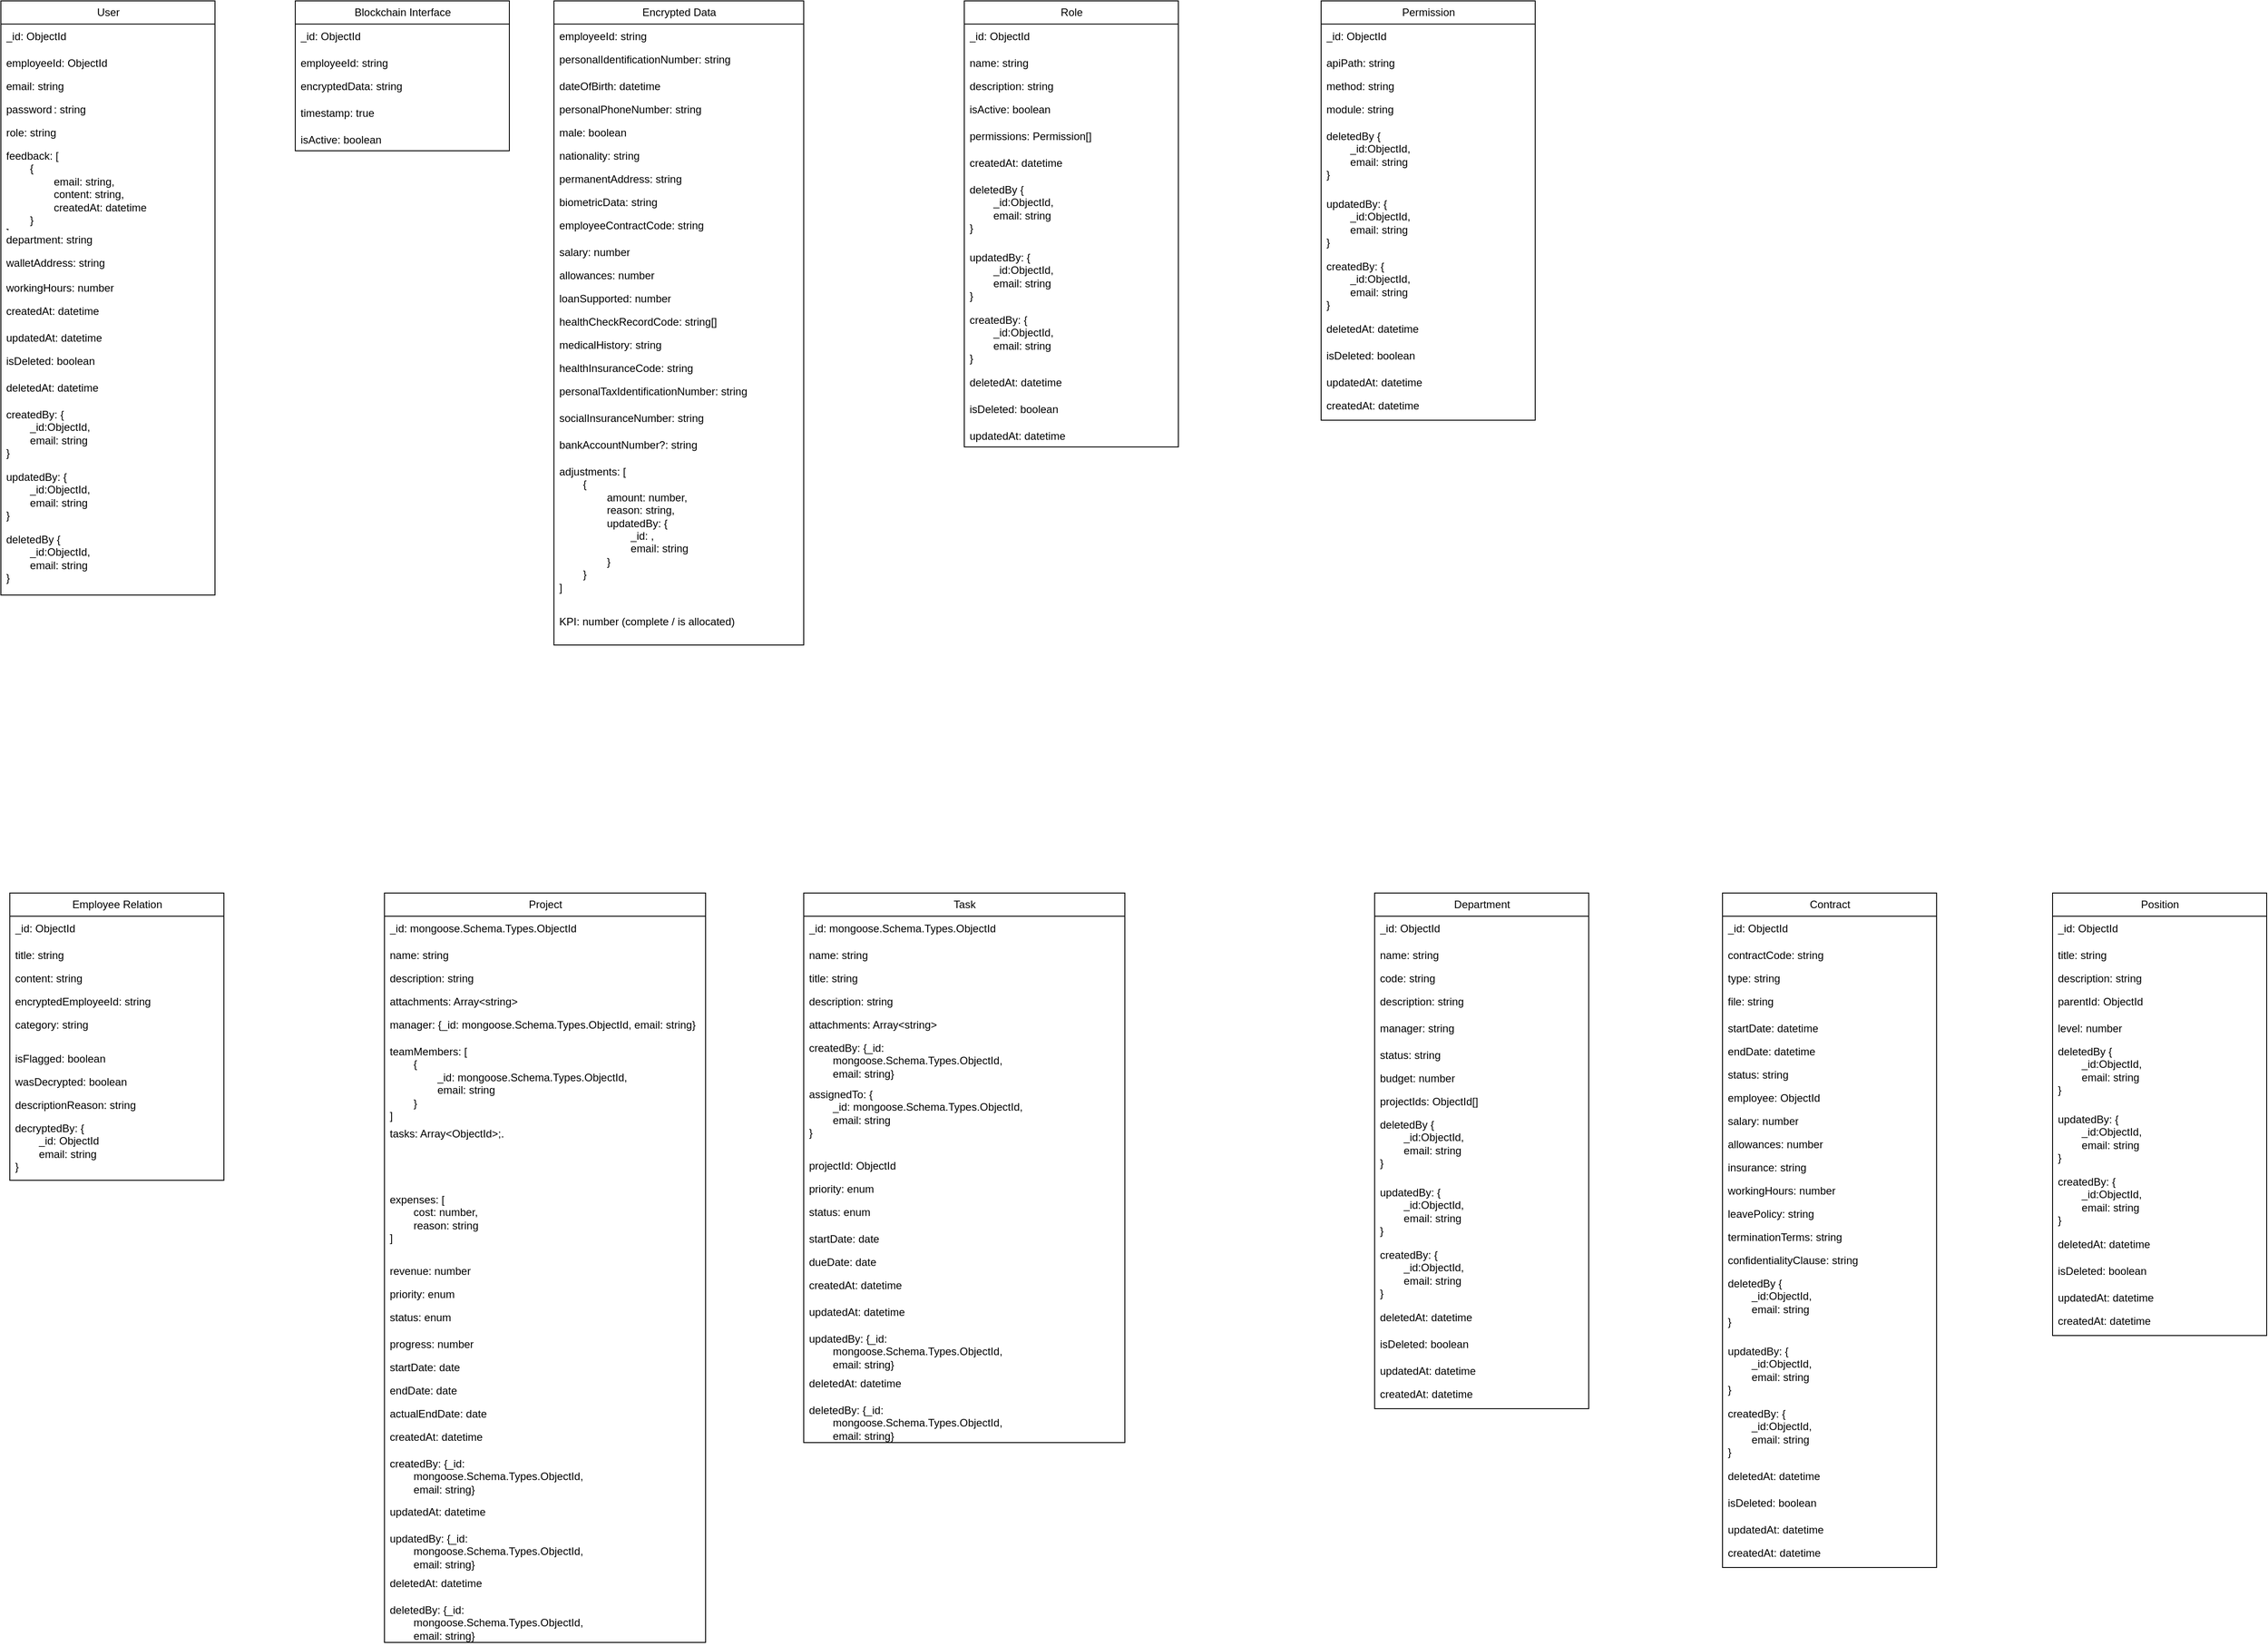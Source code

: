 <mxfile version="26.1.1">
  <diagram name="Trang-1" id="6lRMdNZCeuYs8_WIxGct">
    <mxGraphModel dx="994" dy="571" grid="1" gridSize="10" guides="1" tooltips="1" connect="1" arrows="1" fold="1" page="1" pageScale="1" pageWidth="827" pageHeight="1169" math="0" shadow="0">
      <root>
        <mxCell id="0" />
        <mxCell id="1" parent="0" />
        <mxCell id="edtFd7OV8kf5VaEeZKkt-4" value="User" style="swimlane;fontStyle=0;childLayout=stackLayout;horizontal=1;startSize=26;fillColor=none;horizontalStack=0;resizeParent=1;resizeParentMax=0;resizeLast=0;collapsible=1;marginBottom=0;html=1;" parent="1" vertex="1">
          <mxGeometry x="50" y="40" width="240" height="666" as="geometry" />
        </mxCell>
        <mxCell id="edtFd7OV8kf5VaEeZKkt-49" value="_id: ObjectId" style="text;strokeColor=none;fillColor=none;spacingLeft=4;spacingRight=4;overflow=hidden;rotatable=0;points=[[0,0.5],[1,0.5]];portConstraint=eastwest;fontSize=12;whiteSpace=wrap;html=1;" parent="edtFd7OV8kf5VaEeZKkt-4" vertex="1">
          <mxGeometry y="26" width="240" height="30" as="geometry" />
        </mxCell>
        <mxCell id="kw82diBBPcrC9gqR29XW-34" value="employeeId: ObjectId" style="text;strokeColor=none;fillColor=none;align=left;verticalAlign=top;spacingLeft=4;spacingRight=4;overflow=hidden;rotatable=0;points=[[0,0.5],[1,0.5]];portConstraint=eastwest;whiteSpace=wrap;html=1;" parent="edtFd7OV8kf5VaEeZKkt-4" vertex="1">
          <mxGeometry y="56" width="240" height="26" as="geometry" />
        </mxCell>
        <mxCell id="edtFd7OV8kf5VaEeZKkt-5" value="email: string" style="text;strokeColor=none;fillColor=none;align=left;verticalAlign=top;spacingLeft=4;spacingRight=4;overflow=hidden;rotatable=0;points=[[0,0.5],[1,0.5]];portConstraint=eastwest;whiteSpace=wrap;html=1;" parent="edtFd7OV8kf5VaEeZKkt-4" vertex="1">
          <mxGeometry y="82" width="240" height="26" as="geometry" />
        </mxCell>
        <mxCell id="edtFd7OV8kf5VaEeZKkt-6" value="password&lt;span style=&quot;white-space: pre;&quot;&gt;&#x9;&lt;/span&gt;: string" style="text;strokeColor=none;fillColor=none;align=left;verticalAlign=top;spacingLeft=4;spacingRight=4;overflow=hidden;rotatable=0;points=[[0,0.5],[1,0.5]];portConstraint=eastwest;whiteSpace=wrap;html=1;" parent="edtFd7OV8kf5VaEeZKkt-4" vertex="1">
          <mxGeometry y="108" width="240" height="26" as="geometry" />
        </mxCell>
        <mxCell id="edtFd7OV8kf5VaEeZKkt-47" value="role: string&lt;div&gt;&lt;br&gt;&lt;/div&gt;" style="text;strokeColor=none;fillColor=none;spacingLeft=4;spacingRight=4;overflow=hidden;rotatable=0;points=[[0,0.5],[1,0.5]];portConstraint=eastwest;fontSize=12;whiteSpace=wrap;html=1;" parent="edtFd7OV8kf5VaEeZKkt-4" vertex="1">
          <mxGeometry y="134" width="240" height="26" as="geometry" />
        </mxCell>
        <mxCell id="hpcjHhujDGf5BCyLf7xm-4" value="feedback: [&lt;div&gt;&lt;span style=&quot;white-space: pre;&quot;&gt;&#x9;&lt;/span&gt;{&lt;br&gt;&lt;div&gt;&lt;span style=&quot;white-space: pre;&quot;&gt;&#x9;&lt;span style=&quot;white-space: pre;&quot;&gt;&#x9;&lt;/span&gt;&lt;/span&gt;email: string,&lt;br&gt;&lt;/div&gt;&lt;div&gt;&lt;span style=&quot;white-space: pre;&quot;&gt;&#x9;&lt;span style=&quot;white-space: pre;&quot;&gt;&#x9;&lt;/span&gt;&lt;/span&gt;content: string,&lt;br&gt;&lt;/div&gt;&lt;div&gt;&lt;span style=&quot;white-space: pre;&quot;&gt;&#x9;&lt;span style=&quot;white-space: pre;&quot;&gt;&#x9;&lt;/span&gt;&lt;/span&gt;createdAt: datetime&lt;br&gt;&lt;/div&gt;&lt;div&gt;&lt;span style=&quot;white-space: pre;&quot;&gt;&#x9;&lt;/span&gt;}&lt;br&gt;&lt;/div&gt;&lt;div&gt;]&lt;/div&gt;&lt;/div&gt;" style="text;strokeColor=none;fillColor=none;align=left;verticalAlign=top;spacingLeft=4;spacingRight=4;overflow=hidden;rotatable=0;points=[[0,0.5],[1,0.5]];portConstraint=eastwest;whiteSpace=wrap;html=1;" parent="edtFd7OV8kf5VaEeZKkt-4" vertex="1">
          <mxGeometry y="160" width="240" height="94" as="geometry" />
        </mxCell>
        <mxCell id="liR1oGMR5lxffnMSo8oU-2" value="department: string" style="text;strokeColor=none;fillColor=none;align=left;verticalAlign=top;spacingLeft=4;spacingRight=4;overflow=hidden;rotatable=0;points=[[0,0.5],[1,0.5]];portConstraint=eastwest;whiteSpace=wrap;html=1;" parent="edtFd7OV8kf5VaEeZKkt-4" vertex="1">
          <mxGeometry y="254" width="240" height="26" as="geometry" />
        </mxCell>
        <mxCell id="edtFd7OV8kf5VaEeZKkt-7" value="walletAddress: string" style="text;strokeColor=none;fillColor=none;align=left;verticalAlign=top;spacingLeft=4;spacingRight=4;overflow=hidden;rotatable=0;points=[[0,0.5],[1,0.5]];portConstraint=eastwest;whiteSpace=wrap;html=1;" parent="edtFd7OV8kf5VaEeZKkt-4" vertex="1">
          <mxGeometry y="280" width="240" height="28" as="geometry" />
        </mxCell>
        <mxCell id="liR1oGMR5lxffnMSo8oU-3" value="workingHours: number" style="text;strokeColor=none;fillColor=none;align=left;verticalAlign=top;spacingLeft=4;spacingRight=4;overflow=hidden;rotatable=0;points=[[0,0.5],[1,0.5]];portConstraint=eastwest;whiteSpace=wrap;html=1;" parent="edtFd7OV8kf5VaEeZKkt-4" vertex="1">
          <mxGeometry y="308" width="240" height="26" as="geometry" />
        </mxCell>
        <mxCell id="edtFd7OV8kf5VaEeZKkt-14" value="createdAt: datetime" style="text;strokeColor=none;fillColor=none;spacingLeft=4;spacingRight=4;overflow=hidden;rotatable=0;points=[[0,0.5],[1,0.5]];portConstraint=eastwest;fontSize=12;whiteSpace=wrap;html=1;" parent="edtFd7OV8kf5VaEeZKkt-4" vertex="1">
          <mxGeometry y="334" width="240" height="30" as="geometry" />
        </mxCell>
        <mxCell id="p3bRrs7MeQZKTglGuCkn-4" value="updatedAt: datetime" style="text;strokeColor=none;fillColor=none;align=left;verticalAlign=top;spacingLeft=4;spacingRight=4;overflow=hidden;rotatable=0;points=[[0,0.5],[1,0.5]];portConstraint=eastwest;whiteSpace=wrap;html=1;" parent="edtFd7OV8kf5VaEeZKkt-4" vertex="1">
          <mxGeometry y="364" width="240" height="26" as="geometry" />
        </mxCell>
        <mxCell id="edtFd7OV8kf5VaEeZKkt-61" value="isDeleted: boolean" style="text;strokeColor=none;fillColor=none;spacingLeft=4;spacingRight=4;overflow=hidden;rotatable=0;points=[[0,0.5],[1,0.5]];portConstraint=eastwest;fontSize=12;whiteSpace=wrap;html=1;" parent="edtFd7OV8kf5VaEeZKkt-4" vertex="1">
          <mxGeometry y="390" width="240" height="30" as="geometry" />
        </mxCell>
        <mxCell id="edtFd7OV8kf5VaEeZKkt-17" value="deletedAt: datetime" style="text;strokeColor=none;fillColor=none;spacingLeft=4;spacingRight=4;overflow=hidden;rotatable=0;points=[[0,0.5],[1,0.5]];portConstraint=eastwest;fontSize=12;whiteSpace=wrap;html=1;" parent="edtFd7OV8kf5VaEeZKkt-4" vertex="1">
          <mxGeometry y="420" width="240" height="30" as="geometry" />
        </mxCell>
        <mxCell id="edtFd7OV8kf5VaEeZKkt-15" value="createdBy: {&lt;div&gt;&lt;span style=&quot;white-space: pre;&quot;&gt;&#x9;&lt;/span&gt;_id:ObjectId,&lt;div&gt;&lt;span style=&quot;white-space: pre;&quot;&gt;&#x9;&lt;/span&gt;email: string&lt;/div&gt;&lt;div&gt;}&lt;/div&gt;&lt;/div&gt;" style="text;strokeColor=none;fillColor=none;spacingLeft=4;spacingRight=4;overflow=hidden;rotatable=0;points=[[0,0.5],[1,0.5]];portConstraint=eastwest;fontSize=12;whiteSpace=wrap;html=1;" parent="edtFd7OV8kf5VaEeZKkt-4" vertex="1">
          <mxGeometry y="450" width="240" height="70" as="geometry" />
        </mxCell>
        <mxCell id="liR1oGMR5lxffnMSo8oU-4" value="updatedBy: {&lt;div&gt;&lt;span style=&quot;white-space: pre;&quot;&gt;&#x9;&lt;/span&gt;_id:ObjectId,&lt;div&gt;&lt;span style=&quot;white-space: pre;&quot;&gt;&#x9;&lt;/span&gt;email: string&lt;/div&gt;&lt;div&gt;}&lt;/div&gt;&lt;/div&gt;" style="text;strokeColor=none;fillColor=none;spacingLeft=4;spacingRight=4;overflow=hidden;rotatable=0;points=[[0,0.5],[1,0.5]];portConstraint=eastwest;fontSize=12;whiteSpace=wrap;html=1;" parent="edtFd7OV8kf5VaEeZKkt-4" vertex="1">
          <mxGeometry y="520" width="240" height="70" as="geometry" />
        </mxCell>
        <mxCell id="edtFd7OV8kf5VaEeZKkt-16" value="deletedBy {&lt;div&gt;&lt;span style=&quot;white-space: pre;&quot;&gt;&#x9;&lt;/span&gt;_id:&lt;span style=&quot;background-color: transparent; color: light-dark(rgb(0, 0, 0), rgb(255, 255, 255));&quot;&gt;ObjectId,&lt;/span&gt;&lt;div&gt;&lt;div&gt;&lt;span style=&quot;white-space: pre;&quot;&gt;&#x9;&lt;/span&gt;email: string&lt;/div&gt;&lt;div&gt;}&lt;/div&gt;&lt;/div&gt;&lt;div&gt;&lt;br&gt;&lt;/div&gt;&lt;div&gt;&lt;br&gt;&lt;br&gt;&lt;/div&gt;&lt;div&gt;&lt;br&gt;&lt;/div&gt;&lt;/div&gt;" style="text;strokeColor=none;fillColor=none;spacingLeft=4;spacingRight=4;overflow=hidden;rotatable=0;points=[[0,0.5],[1,0.5]];portConstraint=eastwest;fontSize=12;whiteSpace=wrap;html=1;" parent="edtFd7OV8kf5VaEeZKkt-4" vertex="1">
          <mxGeometry y="590" width="240" height="76" as="geometry" />
        </mxCell>
        <mxCell id="edtFd7OV8kf5VaEeZKkt-23" value="Blockchain Interface" style="swimlane;fontStyle=0;childLayout=stackLayout;horizontal=1;startSize=26;fillColor=none;horizontalStack=0;resizeParent=1;resizeParentMax=0;resizeLast=0;collapsible=1;marginBottom=0;html=1;" parent="1" vertex="1">
          <mxGeometry x="380" y="40" width="240" height="168" as="geometry" />
        </mxCell>
        <mxCell id="edtFd7OV8kf5VaEeZKkt-50" value="_id: ObjectId" style="text;strokeColor=none;fillColor=none;spacingLeft=4;spacingRight=4;overflow=hidden;rotatable=0;points=[[0,0.5],[1,0.5]];portConstraint=eastwest;fontSize=12;whiteSpace=wrap;html=1;" parent="edtFd7OV8kf5VaEeZKkt-23" vertex="1">
          <mxGeometry y="26" width="240" height="30" as="geometry" />
        </mxCell>
        <mxCell id="edtFd7OV8kf5VaEeZKkt-24" value="employeeId: string" style="text;strokeColor=none;fillColor=none;align=left;verticalAlign=top;spacingLeft=4;spacingRight=4;overflow=hidden;rotatable=0;points=[[0,0.5],[1,0.5]];portConstraint=eastwest;whiteSpace=wrap;html=1;" parent="edtFd7OV8kf5VaEeZKkt-23" vertex="1">
          <mxGeometry y="56" width="240" height="26" as="geometry" />
        </mxCell>
        <mxCell id="edtFd7OV8kf5VaEeZKkt-27" value="encryptedData: string" style="text;strokeColor=none;fillColor=none;spacingLeft=4;spacingRight=4;overflow=hidden;rotatable=0;points=[[0,0.5],[1,0.5]];portConstraint=eastwest;fontSize=12;whiteSpace=wrap;html=1;" parent="edtFd7OV8kf5VaEeZKkt-23" vertex="1">
          <mxGeometry y="82" width="240" height="30" as="geometry" />
        </mxCell>
        <mxCell id="edtFd7OV8kf5VaEeZKkt-28" value="timestamp: true" style="text;strokeColor=none;fillColor=none;spacingLeft=4;spacingRight=4;overflow=hidden;rotatable=0;points=[[0,0.5],[1,0.5]];portConstraint=eastwest;fontSize=12;whiteSpace=wrap;html=1;" parent="edtFd7OV8kf5VaEeZKkt-23" vertex="1">
          <mxGeometry y="112" width="240" height="30" as="geometry" />
        </mxCell>
        <mxCell id="liR1oGMR5lxffnMSo8oU-5" value="isActive: boolean" style="text;strokeColor=none;fillColor=none;align=left;verticalAlign=top;spacingLeft=4;spacingRight=4;overflow=hidden;rotatable=0;points=[[0,0.5],[1,0.5]];portConstraint=eastwest;whiteSpace=wrap;html=1;" parent="edtFd7OV8kf5VaEeZKkt-23" vertex="1">
          <mxGeometry y="142" width="240" height="26" as="geometry" />
        </mxCell>
        <mxCell id="edtFd7OV8kf5VaEeZKkt-33" value="Encrypted Data" style="swimlane;fontStyle=0;childLayout=stackLayout;horizontal=1;startSize=26;fillColor=none;horizontalStack=0;resizeParent=1;resizeParentMax=0;resizeLast=0;collapsible=1;marginBottom=0;html=1;" parent="1" vertex="1">
          <mxGeometry x="670" y="40" width="280" height="722" as="geometry" />
        </mxCell>
        <mxCell id="edtFd7OV8kf5VaEeZKkt-34" value="employeeId: string" style="text;strokeColor=none;fillColor=none;align=left;verticalAlign=top;spacingLeft=4;spacingRight=4;overflow=hidden;rotatable=0;points=[[0,0.5],[1,0.5]];portConstraint=eastwest;whiteSpace=wrap;html=1;" parent="edtFd7OV8kf5VaEeZKkt-33" vertex="1">
          <mxGeometry y="26" width="280" height="26" as="geometry" />
        </mxCell>
        <mxCell id="edtFd7OV8kf5VaEeZKkt-48" value="personalIdentificationNumber: string" style="text;strokeColor=none;fillColor=none;spacingLeft=4;spacingRight=4;overflow=hidden;rotatable=0;points=[[0,0.5],[1,0.5]];portConstraint=eastwest;fontSize=12;whiteSpace=wrap;html=1;" parent="edtFd7OV8kf5VaEeZKkt-33" vertex="1">
          <mxGeometry y="52" width="280" height="30" as="geometry" />
        </mxCell>
        <mxCell id="35xLJV8AcPlFA1wCpDmr-2" value="dateOfBirth: datetime" style="text;strokeColor=none;fillColor=none;align=left;verticalAlign=top;spacingLeft=4;spacingRight=4;overflow=hidden;rotatable=0;points=[[0,0.5],[1,0.5]];portConstraint=eastwest;whiteSpace=wrap;html=1;" vertex="1" parent="edtFd7OV8kf5VaEeZKkt-33">
          <mxGeometry y="82" width="280" height="26" as="geometry" />
        </mxCell>
        <mxCell id="35xLJV8AcPlFA1wCpDmr-3" value="personalPhoneNumber: string" style="text;strokeColor=none;fillColor=none;align=left;verticalAlign=top;spacingLeft=4;spacingRight=4;overflow=hidden;rotatable=0;points=[[0,0.5],[1,0.5]];portConstraint=eastwest;whiteSpace=wrap;html=1;" vertex="1" parent="edtFd7OV8kf5VaEeZKkt-33">
          <mxGeometry y="108" width="280" height="26" as="geometry" />
        </mxCell>
        <mxCell id="35xLJV8AcPlFA1wCpDmr-4" value="male: boolean" style="text;strokeColor=none;fillColor=none;align=left;verticalAlign=top;spacingLeft=4;spacingRight=4;overflow=hidden;rotatable=0;points=[[0,0.5],[1,0.5]];portConstraint=eastwest;whiteSpace=wrap;html=1;" vertex="1" parent="edtFd7OV8kf5VaEeZKkt-33">
          <mxGeometry y="134" width="280" height="26" as="geometry" />
        </mxCell>
        <mxCell id="35xLJV8AcPlFA1wCpDmr-5" value="nationality: string" style="text;strokeColor=none;fillColor=none;align=left;verticalAlign=top;spacingLeft=4;spacingRight=4;overflow=hidden;rotatable=0;points=[[0,0.5],[1,0.5]];portConstraint=eastwest;whiteSpace=wrap;html=1;" vertex="1" parent="edtFd7OV8kf5VaEeZKkt-33">
          <mxGeometry y="160" width="280" height="26" as="geometry" />
        </mxCell>
        <mxCell id="35xLJV8AcPlFA1wCpDmr-6" value="permanentAddress: string" style="text;strokeColor=none;fillColor=none;align=left;verticalAlign=top;spacingLeft=4;spacingRight=4;overflow=hidden;rotatable=0;points=[[0,0.5],[1,0.5]];portConstraint=eastwest;whiteSpace=wrap;html=1;" vertex="1" parent="edtFd7OV8kf5VaEeZKkt-33">
          <mxGeometry y="186" width="280" height="26" as="geometry" />
        </mxCell>
        <mxCell id="35xLJV8AcPlFA1wCpDmr-7" value="biometricData: string" style="text;strokeColor=none;fillColor=none;align=left;verticalAlign=top;spacingLeft=4;spacingRight=4;overflow=hidden;rotatable=0;points=[[0,0.5],[1,0.5]];portConstraint=eastwest;whiteSpace=wrap;html=1;" vertex="1" parent="edtFd7OV8kf5VaEeZKkt-33">
          <mxGeometry y="212" width="280" height="26" as="geometry" />
        </mxCell>
        <mxCell id="edtFd7OV8kf5VaEeZKkt-43" value="employeeContractCode: string" style="text;strokeColor=none;fillColor=none;spacingLeft=4;spacingRight=4;overflow=hidden;rotatable=0;points=[[0,0.5],[1,0.5]];portConstraint=eastwest;fontSize=12;whiteSpace=wrap;html=1;" parent="edtFd7OV8kf5VaEeZKkt-33" vertex="1">
          <mxGeometry y="238" width="280" height="30" as="geometry" />
        </mxCell>
        <mxCell id="35xLJV8AcPlFA1wCpDmr-8" value="salary: number" style="text;strokeColor=none;fillColor=none;align=left;verticalAlign=top;spacingLeft=4;spacingRight=4;overflow=hidden;rotatable=0;points=[[0,0.5],[1,0.5]];portConstraint=eastwest;whiteSpace=wrap;html=1;" vertex="1" parent="edtFd7OV8kf5VaEeZKkt-33">
          <mxGeometry y="268" width="280" height="26" as="geometry" />
        </mxCell>
        <mxCell id="35xLJV8AcPlFA1wCpDmr-13" value="allowances: number" style="text;strokeColor=none;fillColor=none;align=left;verticalAlign=top;spacingLeft=4;spacingRight=4;overflow=hidden;rotatable=0;points=[[0,0.5],[1,0.5]];portConstraint=eastwest;whiteSpace=wrap;html=1;" vertex="1" parent="edtFd7OV8kf5VaEeZKkt-33">
          <mxGeometry y="294" width="280" height="26" as="geometry" />
        </mxCell>
        <mxCell id="35xLJV8AcPlFA1wCpDmr-14" value="loanSupported: number" style="text;strokeColor=none;fillColor=none;align=left;verticalAlign=top;spacingLeft=4;spacingRight=4;overflow=hidden;rotatable=0;points=[[0,0.5],[1,0.5]];portConstraint=eastwest;whiteSpace=wrap;html=1;" vertex="1" parent="edtFd7OV8kf5VaEeZKkt-33">
          <mxGeometry y="320" width="280" height="26" as="geometry" />
        </mxCell>
        <mxCell id="35xLJV8AcPlFA1wCpDmr-15" value="healthCheckRecordCode: string[]" style="text;strokeColor=none;fillColor=none;align=left;verticalAlign=top;spacingLeft=4;spacingRight=4;overflow=hidden;rotatable=0;points=[[0,0.5],[1,0.5]];portConstraint=eastwest;whiteSpace=wrap;html=1;" vertex="1" parent="edtFd7OV8kf5VaEeZKkt-33">
          <mxGeometry y="346" width="280" height="26" as="geometry" />
        </mxCell>
        <mxCell id="35xLJV8AcPlFA1wCpDmr-16" value="medicalHistory: string" style="text;strokeColor=none;fillColor=none;align=left;verticalAlign=top;spacingLeft=4;spacingRight=4;overflow=hidden;rotatable=0;points=[[0,0.5],[1,0.5]];portConstraint=eastwest;whiteSpace=wrap;html=1;" vertex="1" parent="edtFd7OV8kf5VaEeZKkt-33">
          <mxGeometry y="372" width="280" height="26" as="geometry" />
        </mxCell>
        <mxCell id="35xLJV8AcPlFA1wCpDmr-17" value="healthInsuranceCode: string" style="text;strokeColor=none;fillColor=none;align=left;verticalAlign=top;spacingLeft=4;spacingRight=4;overflow=hidden;rotatable=0;points=[[0,0.5],[1,0.5]];portConstraint=eastwest;whiteSpace=wrap;html=1;" vertex="1" parent="edtFd7OV8kf5VaEeZKkt-33">
          <mxGeometry y="398" width="280" height="26" as="geometry" />
        </mxCell>
        <mxCell id="edtFd7OV8kf5VaEeZKkt-45" value="personalTaxIdentificationNumber: string" style="text;strokeColor=none;fillColor=none;spacingLeft=4;spacingRight=4;overflow=hidden;rotatable=0;points=[[0,0.5],[1,0.5]];portConstraint=eastwest;fontSize=12;whiteSpace=wrap;html=1;" parent="edtFd7OV8kf5VaEeZKkt-33" vertex="1">
          <mxGeometry y="424" width="280" height="30" as="geometry" />
        </mxCell>
        <mxCell id="edtFd7OV8kf5VaEeZKkt-46" value="socialInsuranceNumber: string" style="text;strokeColor=none;fillColor=none;spacingLeft=4;spacingRight=4;overflow=hidden;rotatable=0;points=[[0,0.5],[1,0.5]];portConstraint=eastwest;fontSize=12;whiteSpace=wrap;html=1;" parent="edtFd7OV8kf5VaEeZKkt-33" vertex="1">
          <mxGeometry y="454" width="280" height="30" as="geometry" />
        </mxCell>
        <mxCell id="edtFd7OV8kf5VaEeZKkt-44" value="bankAccountNumber?: string" style="text;strokeColor=none;fillColor=none;spacingLeft=4;spacingRight=4;overflow=hidden;rotatable=0;points=[[0,0.5],[1,0.5]];portConstraint=eastwest;fontSize=12;whiteSpace=wrap;html=1;" parent="edtFd7OV8kf5VaEeZKkt-33" vertex="1">
          <mxGeometry y="484" width="280" height="30" as="geometry" />
        </mxCell>
        <mxCell id="vyKMncAaBuGmrBEd7uzb-3" value="&lt;div&gt;&lt;span data-end=&quot;70&quot; data-start=&quot;55&quot;&gt;adjustments: [&lt;/span&gt;&lt;/div&gt;&lt;div&gt;&lt;span data-end=&quot;70&quot; data-start=&quot;55&quot;&gt;&lt;span style=&quot;white-space: pre;&quot;&gt;&#x9;&lt;/span&gt;{&lt;/span&gt;&lt;/div&gt;&lt;div&gt;&lt;span data-end=&quot;70&quot; data-start=&quot;55&quot;&gt;&lt;span style=&quot;white-space: pre;&quot;&gt;&#x9;&lt;span style=&quot;white-space: pre;&quot;&gt;&#x9;&lt;/span&gt;&lt;/span&gt;amount: number,&lt;br&gt;&lt;/span&gt;&lt;/div&gt;&lt;div&gt;&lt;span data-end=&quot;70&quot; data-start=&quot;55&quot;&gt;&lt;span style=&quot;white-space: pre;&quot;&gt;&#x9;&lt;span style=&quot;white-space: pre;&quot;&gt;&#x9;&lt;/span&gt;&lt;/span&gt;reason: string,&lt;br&gt;&lt;/span&gt;&lt;/div&gt;&lt;div&gt;&lt;span data-end=&quot;70&quot; data-start=&quot;55&quot;&gt;&lt;span style=&quot;white-space: pre;&quot;&gt;&#x9;&lt;span style=&quot;white-space: pre;&quot;&gt;&#x9;&lt;/span&gt;&lt;/span&gt;updatedBy:&amp;nbsp;&lt;/span&gt;&lt;span style=&quot;background-color: transparent; color: light-dark(rgb(0, 0, 0), rgb(255, 255, 255));&quot;&gt;{&lt;/span&gt;&lt;/div&gt;&lt;div&gt;&lt;span data-end=&quot;70&quot; data-start=&quot;55&quot;&gt;&lt;span style=&quot;white-space: pre;&quot;&gt;&#x9;&lt;/span&gt;&lt;span style=&quot;white-space: pre;&quot;&gt;&#x9;&lt;span style=&quot;white-space: pre;&quot;&gt;&#x9;&lt;/span&gt;&lt;/span&gt;_id: ,&lt;br&gt;&lt;/span&gt;&lt;/div&gt;&lt;div&gt;&lt;span data-end=&quot;70&quot; data-start=&quot;55&quot;&gt;&lt;span style=&quot;white-space: pre;&quot;&gt;&#x9;&lt;/span&gt;&lt;span style=&quot;white-space: pre;&quot;&gt;&#x9;&lt;span style=&quot;white-space: pre;&quot;&gt;&#x9;&lt;/span&gt;&lt;/span&gt;email: string&lt;/span&gt;&lt;/div&gt;&lt;div&gt;&lt;span data-end=&quot;70&quot; data-start=&quot;55&quot;&gt;&lt;span style=&quot;white-space: pre;&quot;&gt;&#x9;&lt;span style=&quot;white-space: pre;&quot;&gt;&#x9;&lt;/span&gt;&lt;/span&gt;}&lt;/span&gt;&lt;/div&gt;&lt;div&gt;&lt;span data-end=&quot;70&quot; data-start=&quot;55&quot;&gt;&lt;span style=&quot;white-space: pre;&quot;&gt;&#x9;&lt;/span&gt;}&lt;br&gt;&lt;/span&gt;&lt;/div&gt;&lt;div&gt;]&lt;/div&gt;" style="text;strokeColor=none;fillColor=none;align=left;verticalAlign=top;spacingLeft=4;spacingRight=4;overflow=hidden;rotatable=0;points=[[0,0.5],[1,0.5]];portConstraint=eastwest;whiteSpace=wrap;html=1;" parent="edtFd7OV8kf5VaEeZKkt-33" vertex="1">
          <mxGeometry y="514" width="280" height="168" as="geometry" />
        </mxCell>
        <mxCell id="vyKMncAaBuGmrBEd7uzb-4" value="KPI: number (complete / is allocated)" style="text;strokeColor=none;fillColor=none;align=left;verticalAlign=top;spacingLeft=4;spacingRight=4;overflow=hidden;rotatable=0;points=[[0,0.5],[1,0.5]];portConstraint=eastwest;whiteSpace=wrap;html=1;" parent="edtFd7OV8kf5VaEeZKkt-33" vertex="1">
          <mxGeometry y="682" width="280" height="40" as="geometry" />
        </mxCell>
        <mxCell id="edtFd7OV8kf5VaEeZKkt-51" value="Project" style="swimlane;fontStyle=0;childLayout=stackLayout;horizontal=1;startSize=26;fillColor=none;horizontalStack=0;resizeParent=1;resizeParentMax=0;resizeLast=0;collapsible=1;marginBottom=0;html=1;" parent="1" vertex="1">
          <mxGeometry x="480" y="1040" width="360" height="840" as="geometry" />
        </mxCell>
        <mxCell id="edtFd7OV8kf5VaEeZKkt-52" value="_id: mongoose.Schema.Types.ObjectId" style="text;strokeColor=none;fillColor=none;spacingLeft=4;spacingRight=4;overflow=hidden;rotatable=0;points=[[0,0.5],[1,0.5]];portConstraint=eastwest;fontSize=12;whiteSpace=wrap;html=1;" parent="edtFd7OV8kf5VaEeZKkt-51" vertex="1">
          <mxGeometry y="26" width="360" height="30" as="geometry" />
        </mxCell>
        <mxCell id="edtFd7OV8kf5VaEeZKkt-53" value="name: string" style="text;strokeColor=none;fillColor=none;align=left;verticalAlign=top;spacingLeft=4;spacingRight=4;overflow=hidden;rotatable=0;points=[[0,0.5],[1,0.5]];portConstraint=eastwest;whiteSpace=wrap;html=1;" parent="edtFd7OV8kf5VaEeZKkt-51" vertex="1">
          <mxGeometry y="56" width="360" height="26" as="geometry" />
        </mxCell>
        <mxCell id="edtFd7OV8kf5VaEeZKkt-54" value="description: string" style="text;strokeColor=none;fillColor=none;align=left;verticalAlign=top;spacingLeft=4;spacingRight=4;overflow=hidden;rotatable=0;points=[[0,0.5],[1,0.5]];portConstraint=eastwest;whiteSpace=wrap;html=1;" parent="edtFd7OV8kf5VaEeZKkt-51" vertex="1">
          <mxGeometry y="82" width="360" height="26" as="geometry" />
        </mxCell>
        <mxCell id="kw82diBBPcrC9gqR29XW-11" value="attachments: Array&amp;lt;string&amp;gt;" style="text;strokeColor=none;fillColor=none;align=left;verticalAlign=top;spacingLeft=4;spacingRight=4;overflow=hidden;rotatable=0;points=[[0,0.5],[1,0.5]];portConstraint=eastwest;whiteSpace=wrap;html=1;" parent="edtFd7OV8kf5VaEeZKkt-51" vertex="1">
          <mxGeometry y="108" width="360" height="26" as="geometry" />
        </mxCell>
        <mxCell id="edtFd7OV8kf5VaEeZKkt-55" value="manager: {_id: mongoose.Schema.Types.ObjectId, email: string&lt;span style=&quot;background-color: transparent; color: light-dark(rgb(0, 0, 0), rgb(255, 255, 255));&quot;&gt;}&lt;/span&gt;" style="text;strokeColor=none;fillColor=none;spacingLeft=4;spacingRight=4;overflow=hidden;rotatable=0;points=[[0,0.5],[1,0.5]];portConstraint=eastwest;fontSize=12;whiteSpace=wrap;html=1;" parent="edtFd7OV8kf5VaEeZKkt-51" vertex="1">
          <mxGeometry y="134" width="360" height="30" as="geometry" />
        </mxCell>
        <mxCell id="edtFd7OV8kf5VaEeZKkt-56" value="teamMembers: [&lt;div&gt;&lt;span style=&quot;white-space: pre;&quot;&gt;&#x9;&lt;/span&gt;{&lt;/div&gt;&lt;div&gt;&lt;span style=&quot;white-space: pre;&quot;&gt;&#x9;&lt;/span&gt;&lt;span style=&quot;white-space: pre;&quot;&gt;&#x9;&lt;/span&gt;_id: mongoose.Schema.Types.ObjectId,&amp;nbsp;&lt;/div&gt;&lt;div&gt;&lt;span style=&quot;white-space: pre;&quot;&gt;&#x9;&lt;/span&gt;&lt;span style=&quot;white-space: pre;&quot;&gt;&#x9;&lt;/span&gt;email: string&lt;/div&gt;&lt;div&gt;&lt;span style=&quot;color: light-dark(rgb(0, 0, 0), rgb(255, 255, 255)); background-color: transparent;&quot;&gt;&lt;span style=&quot;white-space: pre;&quot;&gt;&#x9;&lt;/span&gt;}&lt;/span&gt;&lt;/div&gt;&lt;div&gt;&lt;span style=&quot;color: light-dark(rgb(0, 0, 0), rgb(255, 255, 255)); background-color: transparent;&quot;&gt;]&lt;/span&gt;&lt;/div&gt;" style="text;strokeColor=none;fillColor=none;align=left;verticalAlign=top;spacingLeft=4;spacingRight=4;overflow=hidden;rotatable=0;points=[[0,0.5],[1,0.5]];portConstraint=eastwest;whiteSpace=wrap;html=1;" parent="edtFd7OV8kf5VaEeZKkt-51" vertex="1">
          <mxGeometry y="164" width="360" height="92" as="geometry" />
        </mxCell>
        <mxCell id="kw82diBBPcrC9gqR29XW-12" value="tasks: Array&amp;lt;ObjectId&amp;gt;;&lt;span style=&quot;background-color: transparent; color: light-dark(rgb(0, 0, 0), rgb(255, 255, 255));&quot;&gt;.&lt;/span&gt;" style="text;strokeColor=none;fillColor=none;align=left;verticalAlign=top;spacingLeft=4;spacingRight=4;overflow=hidden;rotatable=0;points=[[0,0.5],[1,0.5]];portConstraint=eastwest;whiteSpace=wrap;html=1;" parent="edtFd7OV8kf5VaEeZKkt-51" vertex="1">
          <mxGeometry y="256" width="360" height="74" as="geometry" />
        </mxCell>
        <mxCell id="kw82diBBPcrC9gqR29XW-13" value="expenses: [&lt;div&gt;&lt;span style=&quot;white-space: pre;&quot;&gt;&#x9;&lt;/span&gt;cost: number,&lt;br&gt;&lt;/div&gt;&lt;div&gt;&lt;span style=&quot;white-space: pre;&quot;&gt;&#x9;&lt;/span&gt;reason: string&lt;br&gt;&lt;/div&gt;&lt;div&gt;]&lt;div&gt;&lt;br&gt;&lt;/div&gt;&lt;/div&gt;" style="text;strokeColor=none;fillColor=none;align=left;verticalAlign=top;spacingLeft=4;spacingRight=4;overflow=hidden;rotatable=0;points=[[0,0.5],[1,0.5]];portConstraint=eastwest;whiteSpace=wrap;html=1;" parent="edtFd7OV8kf5VaEeZKkt-51" vertex="1">
          <mxGeometry y="330" width="360" height="80" as="geometry" />
        </mxCell>
        <mxCell id="kw82diBBPcrC9gqR29XW-14" value="revenue: number" style="text;strokeColor=none;fillColor=none;align=left;verticalAlign=top;spacingLeft=4;spacingRight=4;overflow=hidden;rotatable=0;points=[[0,0.5],[1,0.5]];portConstraint=eastwest;whiteSpace=wrap;html=1;" parent="edtFd7OV8kf5VaEeZKkt-51" vertex="1">
          <mxGeometry y="410" width="360" height="26" as="geometry" />
        </mxCell>
        <mxCell id="kw82diBBPcrC9gqR29XW-7" value="priority: enum" style="text;strokeColor=none;fillColor=none;align=left;verticalAlign=top;spacingLeft=4;spacingRight=4;overflow=hidden;rotatable=0;points=[[0,0.5],[1,0.5]];portConstraint=eastwest;whiteSpace=wrap;html=1;" parent="edtFd7OV8kf5VaEeZKkt-51" vertex="1">
          <mxGeometry y="436" width="360" height="26" as="geometry" />
        </mxCell>
        <mxCell id="edtFd7OV8kf5VaEeZKkt-72" value="status: enum" style="text;strokeColor=none;fillColor=none;spacingLeft=4;spacingRight=4;overflow=hidden;rotatable=0;points=[[0,0.5],[1,0.5]];portConstraint=eastwest;fontSize=12;whiteSpace=wrap;html=1;" parent="edtFd7OV8kf5VaEeZKkt-51" vertex="1">
          <mxGeometry y="462" width="360" height="30" as="geometry" />
        </mxCell>
        <mxCell id="kw82diBBPcrC9gqR29XW-15" value="progress: number" style="text;strokeColor=none;fillColor=none;align=left;verticalAlign=top;spacingLeft=4;spacingRight=4;overflow=hidden;rotatable=0;points=[[0,0.5],[1,0.5]];portConstraint=eastwest;whiteSpace=wrap;html=1;" parent="edtFd7OV8kf5VaEeZKkt-51" vertex="1">
          <mxGeometry y="492" width="360" height="26" as="geometry" />
        </mxCell>
        <mxCell id="kw82diBBPcrC9gqR29XW-8" value="startDate: date" style="text;strokeColor=none;fillColor=none;align=left;verticalAlign=top;spacingLeft=4;spacingRight=4;overflow=hidden;rotatable=0;points=[[0,0.5],[1,0.5]];portConstraint=eastwest;whiteSpace=wrap;html=1;" parent="edtFd7OV8kf5VaEeZKkt-51" vertex="1">
          <mxGeometry y="518" width="360" height="26" as="geometry" />
        </mxCell>
        <mxCell id="kw82diBBPcrC9gqR29XW-9" value="endDate: date" style="text;strokeColor=none;fillColor=none;align=left;verticalAlign=top;spacingLeft=4;spacingRight=4;overflow=hidden;rotatable=0;points=[[0,0.5],[1,0.5]];portConstraint=eastwest;whiteSpace=wrap;html=1;" parent="edtFd7OV8kf5VaEeZKkt-51" vertex="1">
          <mxGeometry y="544" width="360" height="26" as="geometry" />
        </mxCell>
        <mxCell id="kw82diBBPcrC9gqR29XW-10" value="actualEndDate: date" style="text;strokeColor=none;fillColor=none;align=left;verticalAlign=top;spacingLeft=4;spacingRight=4;overflow=hidden;rotatable=0;points=[[0,0.5],[1,0.5]];portConstraint=eastwest;whiteSpace=wrap;html=1;" parent="edtFd7OV8kf5VaEeZKkt-51" vertex="1">
          <mxGeometry y="570" width="360" height="26" as="geometry" />
        </mxCell>
        <mxCell id="edtFd7OV8kf5VaEeZKkt-57" value="createdAt: datetime" style="text;strokeColor=none;fillColor=none;spacingLeft=4;spacingRight=4;overflow=hidden;rotatable=0;points=[[0,0.5],[1,0.5]];portConstraint=eastwest;fontSize=12;whiteSpace=wrap;html=1;" parent="edtFd7OV8kf5VaEeZKkt-51" vertex="1">
          <mxGeometry y="596" width="360" height="30" as="geometry" />
        </mxCell>
        <mxCell id="edtFd7OV8kf5VaEeZKkt-58" value="createdBy: {_id:&lt;div&gt;&lt;span style=&quot;white-space: pre;&quot;&gt;&#x9;&lt;/span&gt;mongoose.Schema.Types.ObjectId,&lt;div&gt;&lt;span style=&quot;white-space: pre;&quot;&gt;&#x9;&lt;/span&gt;email: string}&lt;/div&gt;&lt;/div&gt;" style="text;strokeColor=none;fillColor=none;spacingLeft=4;spacingRight=4;overflow=hidden;rotatable=0;points=[[0,0.5],[1,0.5]];portConstraint=eastwest;fontSize=12;whiteSpace=wrap;html=1;" parent="edtFd7OV8kf5VaEeZKkt-51" vertex="1">
          <mxGeometry y="626" width="360" height="54" as="geometry" />
        </mxCell>
        <mxCell id="edtFd7OV8kf5VaEeZKkt-76" value="updatedAt: datetime" style="text;strokeColor=none;fillColor=none;spacingLeft=4;spacingRight=4;overflow=hidden;rotatable=0;points=[[0,0.5],[1,0.5]];portConstraint=eastwest;fontSize=12;whiteSpace=wrap;html=1;" parent="edtFd7OV8kf5VaEeZKkt-51" vertex="1">
          <mxGeometry y="680" width="360" height="30" as="geometry" />
        </mxCell>
        <mxCell id="edtFd7OV8kf5VaEeZKkt-75" value="updatedBy: {_id:&lt;div&gt;&lt;span style=&quot;white-space: pre;&quot;&gt;&#x9;&lt;/span&gt;mongoose.Schema.Types.ObjectId,&lt;div&gt;&lt;span style=&quot;white-space: pre;&quot;&gt;&#x9;&lt;/span&gt;email: string}&lt;/div&gt;&lt;/div&gt;" style="text;strokeColor=none;fillColor=none;spacingLeft=4;spacingRight=4;overflow=hidden;rotatable=0;points=[[0,0.5],[1,0.5]];portConstraint=eastwest;fontSize=12;whiteSpace=wrap;html=1;" parent="edtFd7OV8kf5VaEeZKkt-51" vertex="1">
          <mxGeometry y="710" width="360" height="50" as="geometry" />
        </mxCell>
        <mxCell id="edtFd7OV8kf5VaEeZKkt-59" value="deletedAt: datetime" style="text;strokeColor=none;fillColor=none;spacingLeft=4;spacingRight=4;overflow=hidden;rotatable=0;points=[[0,0.5],[1,0.5]];portConstraint=eastwest;fontSize=12;whiteSpace=wrap;html=1;" parent="edtFd7OV8kf5VaEeZKkt-51" vertex="1">
          <mxGeometry y="760" width="360" height="30" as="geometry" />
        </mxCell>
        <mxCell id="edtFd7OV8kf5VaEeZKkt-60" value="deletedBy: {_id:&lt;div&gt;&lt;span style=&quot;white-space: pre;&quot;&gt;&#x9;&lt;/span&gt;mongoose.Schema.Types.ObjectId,&lt;div&gt;&lt;span style=&quot;white-space: pre;&quot;&gt;&#x9;&lt;/span&gt;email: string}&lt;/div&gt;&lt;/div&gt;" style="text;strokeColor=none;fillColor=none;spacingLeft=4;spacingRight=4;overflow=hidden;rotatable=0;points=[[0,0.5],[1,0.5]];portConstraint=eastwest;fontSize=12;whiteSpace=wrap;html=1;" parent="edtFd7OV8kf5VaEeZKkt-51" vertex="1">
          <mxGeometry y="790" width="360" height="50" as="geometry" />
        </mxCell>
        <mxCell id="edtFd7OV8kf5VaEeZKkt-62" value="Task" style="swimlane;fontStyle=0;childLayout=stackLayout;horizontal=1;startSize=26;fillColor=none;horizontalStack=0;resizeParent=1;resizeParentMax=0;resizeLast=0;collapsible=1;marginBottom=0;html=1;" parent="1" vertex="1">
          <mxGeometry x="950" y="1040" width="360" height="616" as="geometry" />
        </mxCell>
        <mxCell id="edtFd7OV8kf5VaEeZKkt-63" value="_id: mongoose.Schema.Types.ObjectId" style="text;strokeColor=none;fillColor=none;spacingLeft=4;spacingRight=4;overflow=hidden;rotatable=0;points=[[0,0.5],[1,0.5]];portConstraint=eastwest;fontSize=12;whiteSpace=wrap;html=1;" parent="edtFd7OV8kf5VaEeZKkt-62" vertex="1">
          <mxGeometry y="26" width="360" height="30" as="geometry" />
        </mxCell>
        <mxCell id="edtFd7OV8kf5VaEeZKkt-64" value="name: string" style="text;strokeColor=none;fillColor=none;align=left;verticalAlign=top;spacingLeft=4;spacingRight=4;overflow=hidden;rotatable=0;points=[[0,0.5],[1,0.5]];portConstraint=eastwest;whiteSpace=wrap;html=1;" parent="edtFd7OV8kf5VaEeZKkt-62" vertex="1">
          <mxGeometry y="56" width="360" height="26" as="geometry" />
        </mxCell>
        <mxCell id="kw82diBBPcrC9gqR29XW-2" value="title: string" style="text;strokeColor=none;fillColor=none;align=left;verticalAlign=top;spacingLeft=4;spacingRight=4;overflow=hidden;rotatable=0;points=[[0,0.5],[1,0.5]];portConstraint=eastwest;whiteSpace=wrap;html=1;" parent="edtFd7OV8kf5VaEeZKkt-62" vertex="1">
          <mxGeometry y="82" width="360" height="26" as="geometry" />
        </mxCell>
        <mxCell id="edtFd7OV8kf5VaEeZKkt-65" value="description: string" style="text;strokeColor=none;fillColor=none;align=left;verticalAlign=top;spacingLeft=4;spacingRight=4;overflow=hidden;rotatable=0;points=[[0,0.5],[1,0.5]];portConstraint=eastwest;whiteSpace=wrap;html=1;" parent="edtFd7OV8kf5VaEeZKkt-62" vertex="1">
          <mxGeometry y="108" width="360" height="26" as="geometry" />
        </mxCell>
        <mxCell id="kw82diBBPcrC9gqR29XW-4" value="attachments: Array&amp;lt;string&amp;gt;" style="text;strokeColor=none;fillColor=none;align=left;verticalAlign=top;spacingLeft=4;spacingRight=4;overflow=hidden;rotatable=0;points=[[0,0.5],[1,0.5]];portConstraint=eastwest;whiteSpace=wrap;html=1;" parent="edtFd7OV8kf5VaEeZKkt-62" vertex="1">
          <mxGeometry y="134" width="360" height="26" as="geometry" />
        </mxCell>
        <mxCell id="edtFd7OV8kf5VaEeZKkt-69" value="createdBy: {_id:&lt;div&gt;&lt;span style=&quot;white-space: pre;&quot;&gt;&#x9;&lt;/span&gt;mongoose.Schema.Types.ObjectId,&lt;div&gt;&lt;span style=&quot;white-space: pre;&quot;&gt;&#x9;&lt;/span&gt;email: string}&lt;/div&gt;&lt;/div&gt;&lt;div&gt;&lt;br&gt;&lt;/div&gt;" style="text;strokeColor=none;fillColor=none;spacingLeft=4;spacingRight=4;overflow=hidden;rotatable=0;points=[[0,0.5],[1,0.5]];portConstraint=eastwest;fontSize=12;whiteSpace=wrap;html=1;" parent="edtFd7OV8kf5VaEeZKkt-62" vertex="1">
          <mxGeometry y="160" width="360" height="52" as="geometry" />
        </mxCell>
        <mxCell id="edtFd7OV8kf5VaEeZKkt-74" value="assignedTo: {&lt;div&gt;&lt;span style=&quot;white-space: pre;&quot;&gt;&#x9;&lt;/span&gt;_id: mongoose.Schema.Types.ObjectId,&amp;nbsp;&lt;/div&gt;&lt;div&gt;&lt;span style=&quot;white-space: pre;&quot;&gt;&#x9;&lt;/span&gt;email: string&lt;/div&gt;&lt;div&gt;&lt;span style=&quot;color: light-dark(rgb(0, 0, 0), rgb(255, 255, 255)); background-color: transparent;&quot;&gt;}&lt;/span&gt;&lt;/div&gt;" style="text;strokeColor=none;fillColor=none;spacingLeft=4;spacingRight=4;overflow=hidden;rotatable=0;points=[[0,0.5],[1,0.5]];portConstraint=eastwest;fontSize=12;whiteSpace=wrap;html=1;" parent="edtFd7OV8kf5VaEeZKkt-62" vertex="1">
          <mxGeometry y="212" width="360" height="80" as="geometry" />
        </mxCell>
        <mxCell id="kw82diBBPcrC9gqR29XW-1" value="projectId: ObjectId" style="text;strokeColor=none;fillColor=none;align=left;verticalAlign=top;spacingLeft=4;spacingRight=4;overflow=hidden;rotatable=0;points=[[0,0.5],[1,0.5]];portConstraint=eastwest;whiteSpace=wrap;html=1;" parent="edtFd7OV8kf5VaEeZKkt-62" vertex="1">
          <mxGeometry y="292" width="360" height="26" as="geometry" />
        </mxCell>
        <mxCell id="kw82diBBPcrC9gqR29XW-3" value="priority: enum" style="text;strokeColor=none;fillColor=none;align=left;verticalAlign=top;spacingLeft=4;spacingRight=4;overflow=hidden;rotatable=0;points=[[0,0.5],[1,0.5]];portConstraint=eastwest;whiteSpace=wrap;html=1;" parent="edtFd7OV8kf5VaEeZKkt-62" vertex="1">
          <mxGeometry y="318" width="360" height="26" as="geometry" />
        </mxCell>
        <mxCell id="edtFd7OV8kf5VaEeZKkt-73" value="status: enum" style="text;strokeColor=none;fillColor=none;spacingLeft=4;spacingRight=4;overflow=hidden;rotatable=0;points=[[0,0.5],[1,0.5]];portConstraint=eastwest;fontSize=12;whiteSpace=wrap;html=1;" parent="edtFd7OV8kf5VaEeZKkt-62" vertex="1">
          <mxGeometry y="344" width="360" height="30" as="geometry" />
        </mxCell>
        <mxCell id="kw82diBBPcrC9gqR29XW-5" value="startDate: date" style="text;strokeColor=none;fillColor=none;align=left;verticalAlign=top;spacingLeft=4;spacingRight=4;overflow=hidden;rotatable=0;points=[[0,0.5],[1,0.5]];portConstraint=eastwest;whiteSpace=wrap;html=1;" parent="edtFd7OV8kf5VaEeZKkt-62" vertex="1">
          <mxGeometry y="374" width="360" height="26" as="geometry" />
        </mxCell>
        <mxCell id="kw82diBBPcrC9gqR29XW-6" value="dueDate: date" style="text;strokeColor=none;fillColor=none;align=left;verticalAlign=top;spacingLeft=4;spacingRight=4;overflow=hidden;rotatable=0;points=[[0,0.5],[1,0.5]];portConstraint=eastwest;whiteSpace=wrap;html=1;" parent="edtFd7OV8kf5VaEeZKkt-62" vertex="1">
          <mxGeometry y="400" width="360" height="26" as="geometry" />
        </mxCell>
        <mxCell id="edtFd7OV8kf5VaEeZKkt-68" value="createdAt: datetime" style="text;strokeColor=none;fillColor=none;spacingLeft=4;spacingRight=4;overflow=hidden;rotatable=0;points=[[0,0.5],[1,0.5]];portConstraint=eastwest;fontSize=12;whiteSpace=wrap;html=1;" parent="edtFd7OV8kf5VaEeZKkt-62" vertex="1">
          <mxGeometry y="426" width="360" height="30" as="geometry" />
        </mxCell>
        <mxCell id="edtFd7OV8kf5VaEeZKkt-78" value="updatedAt: datetime" style="text;strokeColor=none;fillColor=none;spacingLeft=4;spacingRight=4;overflow=hidden;rotatable=0;points=[[0,0.5],[1,0.5]];portConstraint=eastwest;fontSize=12;whiteSpace=wrap;html=1;" parent="edtFd7OV8kf5VaEeZKkt-62" vertex="1">
          <mxGeometry y="456" width="360" height="30" as="geometry" />
        </mxCell>
        <mxCell id="edtFd7OV8kf5VaEeZKkt-77" value="updatedBy: {_id:&lt;div&gt;&lt;span style=&quot;white-space: pre;&quot;&gt;&#x9;&lt;/span&gt;mongoose.Schema.Types.ObjectId,&lt;div&gt;&lt;span style=&quot;white-space: pre;&quot;&gt;&#x9;&lt;/span&gt;email: string}&lt;/div&gt;&lt;/div&gt;" style="text;strokeColor=none;fillColor=none;spacingLeft=4;spacingRight=4;overflow=hidden;rotatable=0;points=[[0,0.5],[1,0.5]];portConstraint=eastwest;fontSize=12;whiteSpace=wrap;html=1;" parent="edtFd7OV8kf5VaEeZKkt-62" vertex="1">
          <mxGeometry y="486" width="360" height="50" as="geometry" />
        </mxCell>
        <mxCell id="edtFd7OV8kf5VaEeZKkt-70" value="deletedAt: datetime" style="text;strokeColor=none;fillColor=none;spacingLeft=4;spacingRight=4;overflow=hidden;rotatable=0;points=[[0,0.5],[1,0.5]];portConstraint=eastwest;fontSize=12;whiteSpace=wrap;html=1;" parent="edtFd7OV8kf5VaEeZKkt-62" vertex="1">
          <mxGeometry y="536" width="360" height="30" as="geometry" />
        </mxCell>
        <mxCell id="edtFd7OV8kf5VaEeZKkt-71" value="deletedBy: {_id:&lt;div&gt;&lt;span style=&quot;white-space: pre;&quot;&gt;&#x9;&lt;/span&gt;mongoose.Schema.Types.ObjectId,&lt;div&gt;&lt;span style=&quot;white-space: pre;&quot;&gt;&#x9;&lt;/span&gt;email: string}&lt;/div&gt;&lt;/div&gt;" style="text;strokeColor=none;fillColor=none;spacingLeft=4;spacingRight=4;overflow=hidden;rotatable=0;points=[[0,0.5],[1,0.5]];portConstraint=eastwest;fontSize=12;whiteSpace=wrap;html=1;" parent="edtFd7OV8kf5VaEeZKkt-62" vertex="1">
          <mxGeometry y="566" width="360" height="50" as="geometry" />
        </mxCell>
        <mxCell id="hpcjHhujDGf5BCyLf7xm-1" value="&lt;div&gt;Employee Relation&lt;/div&gt;" style="swimlane;fontStyle=0;childLayout=stackLayout;horizontal=1;startSize=26;fillColor=none;horizontalStack=0;resizeParent=1;resizeParentMax=0;resizeLast=0;collapsible=1;marginBottom=0;html=1;" parent="1" vertex="1">
          <mxGeometry x="60" y="1040" width="240" height="322" as="geometry" />
        </mxCell>
        <mxCell id="hpcjHhujDGf5BCyLf7xm-2" value="_id: ObjectId" style="text;strokeColor=none;fillColor=none;spacingLeft=4;spacingRight=4;overflow=hidden;rotatable=0;points=[[0,0.5],[1,0.5]];portConstraint=eastwest;fontSize=12;whiteSpace=wrap;html=1;" parent="hpcjHhujDGf5BCyLf7xm-1" vertex="1">
          <mxGeometry y="26" width="240" height="30" as="geometry" />
        </mxCell>
        <mxCell id="p3bRrs7MeQZKTglGuCkn-31" value="title: string" style="text;strokeColor=none;fillColor=none;align=left;verticalAlign=top;spacingLeft=4;spacingRight=4;overflow=hidden;rotatable=0;points=[[0,0.5],[1,0.5]];portConstraint=eastwest;whiteSpace=wrap;html=1;" parent="hpcjHhujDGf5BCyLf7xm-1" vertex="1">
          <mxGeometry y="56" width="240" height="26" as="geometry" />
        </mxCell>
        <mxCell id="p3bRrs7MeQZKTglGuCkn-32" value="content: string" style="text;strokeColor=none;fillColor=none;align=left;verticalAlign=top;spacingLeft=4;spacingRight=4;overflow=hidden;rotatable=0;points=[[0,0.5],[1,0.5]];portConstraint=eastwest;whiteSpace=wrap;html=1;" parent="hpcjHhujDGf5BCyLf7xm-1" vertex="1">
          <mxGeometry y="82" width="240" height="26" as="geometry" />
        </mxCell>
        <mxCell id="p3bRrs7MeQZKTglGuCkn-26" value="encryptedEmployeeId: string" style="text;strokeColor=none;fillColor=none;align=left;verticalAlign=top;spacingLeft=4;spacingRight=4;overflow=hidden;rotatable=0;points=[[0,0.5],[1,0.5]];portConstraint=eastwest;whiteSpace=wrap;html=1;" parent="hpcjHhujDGf5BCyLf7xm-1" vertex="1">
          <mxGeometry y="108" width="240" height="26" as="geometry" />
        </mxCell>
        <mxCell id="hpcjHhujDGf5BCyLf7xm-6" value="&lt;div&gt;category: string&lt;/div&gt;" style="text;strokeColor=none;fillColor=none;spacingLeft=4;spacingRight=4;overflow=hidden;rotatable=0;points=[[0,0.5],[1,0.5]];portConstraint=eastwest;fontSize=12;whiteSpace=wrap;html=1;" parent="hpcjHhujDGf5BCyLf7xm-1" vertex="1">
          <mxGeometry y="134" width="240" height="38" as="geometry" />
        </mxCell>
        <mxCell id="p3bRrs7MeQZKTglGuCkn-27" value="isFlagged: boolean" style="text;strokeColor=none;fillColor=none;align=left;verticalAlign=top;spacingLeft=4;spacingRight=4;overflow=hidden;rotatable=0;points=[[0,0.5],[1,0.5]];portConstraint=eastwest;whiteSpace=wrap;html=1;" parent="hpcjHhujDGf5BCyLf7xm-1" vertex="1">
          <mxGeometry y="172" width="240" height="26" as="geometry" />
        </mxCell>
        <mxCell id="p3bRrs7MeQZKTglGuCkn-28" value="wasDecrypted: boolean" style="text;strokeColor=none;fillColor=none;align=left;verticalAlign=top;spacingLeft=4;spacingRight=4;overflow=hidden;rotatable=0;points=[[0,0.5],[1,0.5]];portConstraint=eastwest;whiteSpace=wrap;html=1;" parent="hpcjHhujDGf5BCyLf7xm-1" vertex="1">
          <mxGeometry y="198" width="240" height="26" as="geometry" />
        </mxCell>
        <mxCell id="p3bRrs7MeQZKTglGuCkn-29" value="descriptionReason: string" style="text;strokeColor=none;fillColor=none;align=left;verticalAlign=top;spacingLeft=4;spacingRight=4;overflow=hidden;rotatable=0;points=[[0,0.5],[1,0.5]];portConstraint=eastwest;whiteSpace=wrap;html=1;" parent="hpcjHhujDGf5BCyLf7xm-1" vertex="1">
          <mxGeometry y="224" width="240" height="26" as="geometry" />
        </mxCell>
        <mxCell id="p3bRrs7MeQZKTglGuCkn-30" value="decryptedBy: {&lt;div&gt;&lt;span style=&quot;white-space: pre;&quot;&gt;&#x9;&lt;/span&gt;_id: ObjectId&lt;br&gt;&lt;/div&gt;&lt;div&gt;&lt;span style=&quot;white-space: pre;&quot;&gt;&#x9;&lt;/span&gt;email: string&lt;br&gt;&lt;/div&gt;&lt;div&gt;}&lt;/div&gt;" style="text;strokeColor=none;fillColor=none;align=left;verticalAlign=top;spacingLeft=4;spacingRight=4;overflow=hidden;rotatable=0;points=[[0,0.5],[1,0.5]];portConstraint=eastwest;whiteSpace=wrap;html=1;" parent="hpcjHhujDGf5BCyLf7xm-1" vertex="1">
          <mxGeometry y="250" width="240" height="72" as="geometry" />
        </mxCell>
        <mxCell id="kw82diBBPcrC9gqR29XW-16" value="Department" style="swimlane;fontStyle=0;childLayout=stackLayout;horizontal=1;startSize=26;fillColor=none;horizontalStack=0;resizeParent=1;resizeParentMax=0;resizeLast=0;collapsible=1;marginBottom=0;html=1;" parent="1" vertex="1">
          <mxGeometry x="1590" y="1040" width="240" height="578" as="geometry" />
        </mxCell>
        <mxCell id="kw82diBBPcrC9gqR29XW-17" value="_id: ObjectId" style="text;strokeColor=none;fillColor=none;spacingLeft=4;spacingRight=4;overflow=hidden;rotatable=0;points=[[0,0.5],[1,0.5]];portConstraint=eastwest;fontSize=12;whiteSpace=wrap;html=1;" parent="kw82diBBPcrC9gqR29XW-16" vertex="1">
          <mxGeometry y="26" width="240" height="30" as="geometry" />
        </mxCell>
        <mxCell id="kw82diBBPcrC9gqR29XW-18" value="name: string" style="text;strokeColor=none;fillColor=none;align=left;verticalAlign=top;spacingLeft=4;spacingRight=4;overflow=hidden;rotatable=0;points=[[0,0.5],[1,0.5]];portConstraint=eastwest;whiteSpace=wrap;html=1;" parent="kw82diBBPcrC9gqR29XW-16" vertex="1">
          <mxGeometry y="56" width="240" height="26" as="geometry" />
        </mxCell>
        <mxCell id="kw82diBBPcrC9gqR29XW-19" value="code: string" style="text;strokeColor=none;fillColor=none;align=left;verticalAlign=top;spacingLeft=4;spacingRight=4;overflow=hidden;rotatable=0;points=[[0,0.5],[1,0.5]];portConstraint=eastwest;whiteSpace=wrap;html=1;" parent="kw82diBBPcrC9gqR29XW-16" vertex="1">
          <mxGeometry y="82" width="240" height="26" as="geometry" />
        </mxCell>
        <mxCell id="kw82diBBPcrC9gqR29XW-20" value="description: string" style="text;strokeColor=none;fillColor=none;spacingLeft=4;spacingRight=4;overflow=hidden;rotatable=0;points=[[0,0.5],[1,0.5]];portConstraint=eastwest;fontSize=12;whiteSpace=wrap;html=1;" parent="kw82diBBPcrC9gqR29XW-16" vertex="1">
          <mxGeometry y="108" width="240" height="30" as="geometry" />
        </mxCell>
        <mxCell id="kw82diBBPcrC9gqR29XW-21" value="manager: string" style="text;strokeColor=none;fillColor=none;spacingLeft=4;spacingRight=4;overflow=hidden;rotatable=0;points=[[0,0.5],[1,0.5]];portConstraint=eastwest;fontSize=12;whiteSpace=wrap;html=1;" parent="kw82diBBPcrC9gqR29XW-16" vertex="1">
          <mxGeometry y="138" width="240" height="30" as="geometry" />
        </mxCell>
        <mxCell id="p3bRrs7MeQZKTglGuCkn-1" value="status: string&lt;span style=&quot;white-space: pre;&quot;&gt;&#x9;&lt;/span&gt;" style="text;strokeColor=none;fillColor=none;align=left;verticalAlign=top;spacingLeft=4;spacingRight=4;overflow=hidden;rotatable=0;points=[[0,0.5],[1,0.5]];portConstraint=eastwest;whiteSpace=wrap;html=1;" parent="kw82diBBPcrC9gqR29XW-16" vertex="1">
          <mxGeometry y="168" width="240" height="26" as="geometry" />
        </mxCell>
        <mxCell id="p3bRrs7MeQZKTglGuCkn-2" value="budget: number" style="text;strokeColor=none;fillColor=none;align=left;verticalAlign=top;spacingLeft=4;spacingRight=4;overflow=hidden;rotatable=0;points=[[0,0.5],[1,0.5]];portConstraint=eastwest;whiteSpace=wrap;html=1;" parent="kw82diBBPcrC9gqR29XW-16" vertex="1">
          <mxGeometry y="194" width="240" height="26" as="geometry" />
        </mxCell>
        <mxCell id="p3bRrs7MeQZKTglGuCkn-3" value="projectIds: ObjectId[]" style="text;strokeColor=none;fillColor=none;align=left;verticalAlign=top;spacingLeft=4;spacingRight=4;overflow=hidden;rotatable=0;points=[[0,0.5],[1,0.5]];portConstraint=eastwest;whiteSpace=wrap;html=1;" parent="kw82diBBPcrC9gqR29XW-16" vertex="1">
          <mxGeometry y="220" width="240" height="26" as="geometry" />
        </mxCell>
        <mxCell id="p3bRrs7MeQZKTglGuCkn-11" value="deletedBy {&lt;div&gt;&lt;span style=&quot;white-space: pre;&quot;&gt;&#x9;&lt;/span&gt;_id:&lt;span style=&quot;background-color: transparent; color: light-dark(rgb(0, 0, 0), rgb(255, 255, 255));&quot;&gt;ObjectId,&lt;/span&gt;&lt;div&gt;&lt;div&gt;&lt;span style=&quot;white-space: pre;&quot;&gt;&#x9;&lt;/span&gt;email: string&lt;/div&gt;&lt;div&gt;}&lt;/div&gt;&lt;/div&gt;&lt;div&gt;&lt;br&gt;&lt;/div&gt;&lt;div&gt;&lt;br&gt;&lt;br&gt;&lt;/div&gt;&lt;div&gt;&lt;br&gt;&lt;/div&gt;&lt;/div&gt;" style="text;strokeColor=none;fillColor=none;spacingLeft=4;spacingRight=4;overflow=hidden;rotatable=0;points=[[0,0.5],[1,0.5]];portConstraint=eastwest;fontSize=12;whiteSpace=wrap;html=1;" parent="kw82diBBPcrC9gqR29XW-16" vertex="1">
          <mxGeometry y="246" width="240" height="76" as="geometry" />
        </mxCell>
        <mxCell id="p3bRrs7MeQZKTglGuCkn-10" value="updatedBy: {&lt;div&gt;&lt;span style=&quot;white-space: pre;&quot;&gt;&#x9;&lt;/span&gt;_id:ObjectId,&lt;div&gt;&lt;span style=&quot;white-space: pre;&quot;&gt;&#x9;&lt;/span&gt;email: string&lt;/div&gt;&lt;div&gt;}&lt;/div&gt;&lt;/div&gt;" style="text;strokeColor=none;fillColor=none;spacingLeft=4;spacingRight=4;overflow=hidden;rotatable=0;points=[[0,0.5],[1,0.5]];portConstraint=eastwest;fontSize=12;whiteSpace=wrap;html=1;" parent="kw82diBBPcrC9gqR29XW-16" vertex="1">
          <mxGeometry y="322" width="240" height="70" as="geometry" />
        </mxCell>
        <mxCell id="p3bRrs7MeQZKTglGuCkn-9" value="createdBy: {&lt;div&gt;&lt;span style=&quot;white-space: pre;&quot;&gt;&#x9;&lt;/span&gt;_id:ObjectId,&lt;div&gt;&lt;span style=&quot;white-space: pre;&quot;&gt;&#x9;&lt;/span&gt;email: string&lt;/div&gt;&lt;div&gt;}&lt;/div&gt;&lt;/div&gt;" style="text;strokeColor=none;fillColor=none;spacingLeft=4;spacingRight=4;overflow=hidden;rotatable=0;points=[[0,0.5],[1,0.5]];portConstraint=eastwest;fontSize=12;whiteSpace=wrap;html=1;" parent="kw82diBBPcrC9gqR29XW-16" vertex="1">
          <mxGeometry y="392" width="240" height="70" as="geometry" />
        </mxCell>
        <mxCell id="p3bRrs7MeQZKTglGuCkn-8" value="deletedAt: datetime" style="text;strokeColor=none;fillColor=none;spacingLeft=4;spacingRight=4;overflow=hidden;rotatable=0;points=[[0,0.5],[1,0.5]];portConstraint=eastwest;fontSize=12;whiteSpace=wrap;html=1;" parent="kw82diBBPcrC9gqR29XW-16" vertex="1">
          <mxGeometry y="462" width="240" height="30" as="geometry" />
        </mxCell>
        <mxCell id="p3bRrs7MeQZKTglGuCkn-7" value="isDeleted: boolean" style="text;strokeColor=none;fillColor=none;spacingLeft=4;spacingRight=4;overflow=hidden;rotatable=0;points=[[0,0.5],[1,0.5]];portConstraint=eastwest;fontSize=12;whiteSpace=wrap;html=1;" parent="kw82diBBPcrC9gqR29XW-16" vertex="1">
          <mxGeometry y="492" width="240" height="30" as="geometry" />
        </mxCell>
        <mxCell id="p3bRrs7MeQZKTglGuCkn-6" value="updatedAt: datetime" style="text;strokeColor=none;fillColor=none;align=left;verticalAlign=top;spacingLeft=4;spacingRight=4;overflow=hidden;rotatable=0;points=[[0,0.5],[1,0.5]];portConstraint=eastwest;whiteSpace=wrap;html=1;" parent="kw82diBBPcrC9gqR29XW-16" vertex="1">
          <mxGeometry y="522" width="240" height="26" as="geometry" />
        </mxCell>
        <mxCell id="p3bRrs7MeQZKTglGuCkn-5" value="createdAt: datetime" style="text;strokeColor=none;fillColor=none;spacingLeft=4;spacingRight=4;overflow=hidden;rotatable=0;points=[[0,0.5],[1,0.5]];portConstraint=eastwest;fontSize=12;whiteSpace=wrap;html=1;" parent="kw82diBBPcrC9gqR29XW-16" vertex="1">
          <mxGeometry y="548" width="240" height="30" as="geometry" />
        </mxCell>
        <mxCell id="kw82diBBPcrC9gqR29XW-22" value="Role" style="swimlane;fontStyle=0;childLayout=stackLayout;horizontal=1;startSize=26;fillColor=none;horizontalStack=0;resizeParent=1;resizeParentMax=0;resizeLast=0;collapsible=1;marginBottom=0;html=1;" parent="1" vertex="1">
          <mxGeometry x="1130" y="40" width="240" height="500" as="geometry" />
        </mxCell>
        <mxCell id="kw82diBBPcrC9gqR29XW-23" value="_id: ObjectId" style="text;strokeColor=none;fillColor=none;spacingLeft=4;spacingRight=4;overflow=hidden;rotatable=0;points=[[0,0.5],[1,0.5]];portConstraint=eastwest;fontSize=12;whiteSpace=wrap;html=1;" parent="kw82diBBPcrC9gqR29XW-22" vertex="1">
          <mxGeometry y="26" width="240" height="30" as="geometry" />
        </mxCell>
        <mxCell id="kw82diBBPcrC9gqR29XW-24" value="name: string" style="text;strokeColor=none;fillColor=none;align=left;verticalAlign=top;spacingLeft=4;spacingRight=4;overflow=hidden;rotatable=0;points=[[0,0.5],[1,0.5]];portConstraint=eastwest;whiteSpace=wrap;html=1;" parent="kw82diBBPcrC9gqR29XW-22" vertex="1">
          <mxGeometry y="56" width="240" height="26" as="geometry" />
        </mxCell>
        <mxCell id="kw82diBBPcrC9gqR29XW-25" value="description: string" style="text;strokeColor=none;fillColor=none;align=left;verticalAlign=top;spacingLeft=4;spacingRight=4;overflow=hidden;rotatable=0;points=[[0,0.5],[1,0.5]];portConstraint=eastwest;whiteSpace=wrap;html=1;" parent="kw82diBBPcrC9gqR29XW-22" vertex="1">
          <mxGeometry y="82" width="240" height="26" as="geometry" />
        </mxCell>
        <mxCell id="kw82diBBPcrC9gqR29XW-26" value="isActive: boolean" style="text;strokeColor=none;fillColor=none;spacingLeft=4;spacingRight=4;overflow=hidden;rotatable=0;points=[[0,0.5],[1,0.5]];portConstraint=eastwest;fontSize=12;whiteSpace=wrap;html=1;" parent="kw82diBBPcrC9gqR29XW-22" vertex="1">
          <mxGeometry y="108" width="240" height="30" as="geometry" />
        </mxCell>
        <mxCell id="kw82diBBPcrC9gqR29XW-27" value="permissions: Permission[]" style="text;strokeColor=none;fillColor=none;spacingLeft=4;spacingRight=4;overflow=hidden;rotatable=0;points=[[0,0.5],[1,0.5]];portConstraint=eastwest;fontSize=12;whiteSpace=wrap;html=1;" parent="kw82diBBPcrC9gqR29XW-22" vertex="1">
          <mxGeometry y="138" width="240" height="30" as="geometry" />
        </mxCell>
        <mxCell id="p3bRrs7MeQZKTglGuCkn-12" value="createdAt: datetime" style="text;strokeColor=none;fillColor=none;spacingLeft=4;spacingRight=4;overflow=hidden;rotatable=0;points=[[0,0.5],[1,0.5]];portConstraint=eastwest;fontSize=12;whiteSpace=wrap;html=1;" parent="kw82diBBPcrC9gqR29XW-22" vertex="1">
          <mxGeometry y="168" width="240" height="30" as="geometry" />
        </mxCell>
        <mxCell id="p3bRrs7MeQZKTglGuCkn-18" value="deletedBy {&lt;div&gt;&lt;span style=&quot;white-space: pre;&quot;&gt;&#x9;&lt;/span&gt;_id:&lt;span style=&quot;background-color: transparent; color: light-dark(rgb(0, 0, 0), rgb(255, 255, 255));&quot;&gt;ObjectId,&lt;/span&gt;&lt;div&gt;&lt;div&gt;&lt;span style=&quot;white-space: pre;&quot;&gt;&#x9;&lt;/span&gt;email: string&lt;/div&gt;&lt;div&gt;}&lt;/div&gt;&lt;/div&gt;&lt;div&gt;&lt;br&gt;&lt;/div&gt;&lt;div&gt;&lt;br&gt;&lt;br&gt;&lt;/div&gt;&lt;div&gt;&lt;br&gt;&lt;/div&gt;&lt;/div&gt;" style="text;strokeColor=none;fillColor=none;spacingLeft=4;spacingRight=4;overflow=hidden;rotatable=0;points=[[0,0.5],[1,0.5]];portConstraint=eastwest;fontSize=12;whiteSpace=wrap;html=1;" parent="kw82diBBPcrC9gqR29XW-22" vertex="1">
          <mxGeometry y="198" width="240" height="76" as="geometry" />
        </mxCell>
        <mxCell id="p3bRrs7MeQZKTglGuCkn-17" value="updatedBy: {&lt;div&gt;&lt;span style=&quot;white-space: pre;&quot;&gt;&#x9;&lt;/span&gt;_id:ObjectId,&lt;div&gt;&lt;span style=&quot;white-space: pre;&quot;&gt;&#x9;&lt;/span&gt;email: string&lt;/div&gt;&lt;div&gt;}&lt;/div&gt;&lt;/div&gt;" style="text;strokeColor=none;fillColor=none;spacingLeft=4;spacingRight=4;overflow=hidden;rotatable=0;points=[[0,0.5],[1,0.5]];portConstraint=eastwest;fontSize=12;whiteSpace=wrap;html=1;" parent="kw82diBBPcrC9gqR29XW-22" vertex="1">
          <mxGeometry y="274" width="240" height="70" as="geometry" />
        </mxCell>
        <mxCell id="p3bRrs7MeQZKTglGuCkn-16" value="createdBy: {&lt;div&gt;&lt;span style=&quot;white-space: pre;&quot;&gt;&#x9;&lt;/span&gt;_id:ObjectId,&lt;div&gt;&lt;span style=&quot;white-space: pre;&quot;&gt;&#x9;&lt;/span&gt;email: string&lt;/div&gt;&lt;div&gt;}&lt;/div&gt;&lt;/div&gt;" style="text;strokeColor=none;fillColor=none;spacingLeft=4;spacingRight=4;overflow=hidden;rotatable=0;points=[[0,0.5],[1,0.5]];portConstraint=eastwest;fontSize=12;whiteSpace=wrap;html=1;" parent="kw82diBBPcrC9gqR29XW-22" vertex="1">
          <mxGeometry y="344" width="240" height="70" as="geometry" />
        </mxCell>
        <mxCell id="p3bRrs7MeQZKTglGuCkn-15" value="deletedAt: datetime" style="text;strokeColor=none;fillColor=none;spacingLeft=4;spacingRight=4;overflow=hidden;rotatable=0;points=[[0,0.5],[1,0.5]];portConstraint=eastwest;fontSize=12;whiteSpace=wrap;html=1;" parent="kw82diBBPcrC9gqR29XW-22" vertex="1">
          <mxGeometry y="414" width="240" height="30" as="geometry" />
        </mxCell>
        <mxCell id="p3bRrs7MeQZKTglGuCkn-14" value="isDeleted: boolean" style="text;strokeColor=none;fillColor=none;spacingLeft=4;spacingRight=4;overflow=hidden;rotatable=0;points=[[0,0.5],[1,0.5]];portConstraint=eastwest;fontSize=12;whiteSpace=wrap;html=1;" parent="kw82diBBPcrC9gqR29XW-22" vertex="1">
          <mxGeometry y="444" width="240" height="30" as="geometry" />
        </mxCell>
        <mxCell id="p3bRrs7MeQZKTglGuCkn-13" value="updatedAt: datetime" style="text;strokeColor=none;fillColor=none;align=left;verticalAlign=top;spacingLeft=4;spacingRight=4;overflow=hidden;rotatable=0;points=[[0,0.5],[1,0.5]];portConstraint=eastwest;whiteSpace=wrap;html=1;" parent="kw82diBBPcrC9gqR29XW-22" vertex="1">
          <mxGeometry y="474" width="240" height="26" as="geometry" />
        </mxCell>
        <mxCell id="kw82diBBPcrC9gqR29XW-28" value="Permission" style="swimlane;fontStyle=0;childLayout=stackLayout;horizontal=1;startSize=26;fillColor=none;horizontalStack=0;resizeParent=1;resizeParentMax=0;resizeLast=0;collapsible=1;marginBottom=0;html=1;" parent="1" vertex="1">
          <mxGeometry x="1530" y="40" width="240" height="470" as="geometry" />
        </mxCell>
        <mxCell id="kw82diBBPcrC9gqR29XW-29" value="_id: ObjectId" style="text;strokeColor=none;fillColor=none;spacingLeft=4;spacingRight=4;overflow=hidden;rotatable=0;points=[[0,0.5],[1,0.5]];portConstraint=eastwest;fontSize=12;whiteSpace=wrap;html=1;" parent="kw82diBBPcrC9gqR29XW-28" vertex="1">
          <mxGeometry y="26" width="240" height="30" as="geometry" />
        </mxCell>
        <mxCell id="kw82diBBPcrC9gqR29XW-30" value="apiPath: string" style="text;strokeColor=none;fillColor=none;align=left;verticalAlign=top;spacingLeft=4;spacingRight=4;overflow=hidden;rotatable=0;points=[[0,0.5],[1,0.5]];portConstraint=eastwest;whiteSpace=wrap;html=1;" parent="kw82diBBPcrC9gqR29XW-28" vertex="1">
          <mxGeometry y="56" width="240" height="26" as="geometry" />
        </mxCell>
        <mxCell id="kw82diBBPcrC9gqR29XW-31" value="method: string" style="text;strokeColor=none;fillColor=none;align=left;verticalAlign=top;spacingLeft=4;spacingRight=4;overflow=hidden;rotatable=0;points=[[0,0.5],[1,0.5]];portConstraint=eastwest;whiteSpace=wrap;html=1;" parent="kw82diBBPcrC9gqR29XW-28" vertex="1">
          <mxGeometry y="82" width="240" height="26" as="geometry" />
        </mxCell>
        <mxCell id="kw82diBBPcrC9gqR29XW-32" value="module: string" style="text;strokeColor=none;fillColor=none;spacingLeft=4;spacingRight=4;overflow=hidden;rotatable=0;points=[[0,0.5],[1,0.5]];portConstraint=eastwest;fontSize=12;whiteSpace=wrap;html=1;" parent="kw82diBBPcrC9gqR29XW-28" vertex="1">
          <mxGeometry y="108" width="240" height="30" as="geometry" />
        </mxCell>
        <mxCell id="p3bRrs7MeQZKTglGuCkn-25" value="deletedBy {&lt;div&gt;&lt;span style=&quot;white-space: pre;&quot;&gt;&#x9;&lt;/span&gt;_id:&lt;span style=&quot;background-color: transparent; color: light-dark(rgb(0, 0, 0), rgb(255, 255, 255));&quot;&gt;ObjectId,&lt;/span&gt;&lt;div&gt;&lt;div&gt;&lt;span style=&quot;white-space: pre;&quot;&gt;&#x9;&lt;/span&gt;email: string&lt;/div&gt;&lt;div&gt;}&lt;/div&gt;&lt;/div&gt;&lt;div&gt;&lt;br&gt;&lt;/div&gt;&lt;div&gt;&lt;br&gt;&lt;br&gt;&lt;/div&gt;&lt;div&gt;&lt;br&gt;&lt;/div&gt;&lt;/div&gt;" style="text;strokeColor=none;fillColor=none;spacingLeft=4;spacingRight=4;overflow=hidden;rotatable=0;points=[[0,0.5],[1,0.5]];portConstraint=eastwest;fontSize=12;whiteSpace=wrap;html=1;" parent="kw82diBBPcrC9gqR29XW-28" vertex="1">
          <mxGeometry y="138" width="240" height="76" as="geometry" />
        </mxCell>
        <mxCell id="p3bRrs7MeQZKTglGuCkn-24" value="updatedBy: {&lt;div&gt;&lt;span style=&quot;white-space: pre;&quot;&gt;&#x9;&lt;/span&gt;_id:ObjectId,&lt;div&gt;&lt;span style=&quot;white-space: pre;&quot;&gt;&#x9;&lt;/span&gt;email: string&lt;/div&gt;&lt;div&gt;}&lt;/div&gt;&lt;/div&gt;" style="text;strokeColor=none;fillColor=none;spacingLeft=4;spacingRight=4;overflow=hidden;rotatable=0;points=[[0,0.5],[1,0.5]];portConstraint=eastwest;fontSize=12;whiteSpace=wrap;html=1;" parent="kw82diBBPcrC9gqR29XW-28" vertex="1">
          <mxGeometry y="214" width="240" height="70" as="geometry" />
        </mxCell>
        <mxCell id="p3bRrs7MeQZKTglGuCkn-23" value="createdBy: {&lt;div&gt;&lt;span style=&quot;white-space: pre;&quot;&gt;&#x9;&lt;/span&gt;_id:ObjectId,&lt;div&gt;&lt;span style=&quot;white-space: pre;&quot;&gt;&#x9;&lt;/span&gt;email: string&lt;/div&gt;&lt;div&gt;}&lt;/div&gt;&lt;/div&gt;" style="text;strokeColor=none;fillColor=none;spacingLeft=4;spacingRight=4;overflow=hidden;rotatable=0;points=[[0,0.5],[1,0.5]];portConstraint=eastwest;fontSize=12;whiteSpace=wrap;html=1;" parent="kw82diBBPcrC9gqR29XW-28" vertex="1">
          <mxGeometry y="284" width="240" height="70" as="geometry" />
        </mxCell>
        <mxCell id="p3bRrs7MeQZKTglGuCkn-22" value="deletedAt: datetime" style="text;strokeColor=none;fillColor=none;spacingLeft=4;spacingRight=4;overflow=hidden;rotatable=0;points=[[0,0.5],[1,0.5]];portConstraint=eastwest;fontSize=12;whiteSpace=wrap;html=1;" parent="kw82diBBPcrC9gqR29XW-28" vertex="1">
          <mxGeometry y="354" width="240" height="30" as="geometry" />
        </mxCell>
        <mxCell id="p3bRrs7MeQZKTglGuCkn-21" value="isDeleted: boolean" style="text;strokeColor=none;fillColor=none;spacingLeft=4;spacingRight=4;overflow=hidden;rotatable=0;points=[[0,0.5],[1,0.5]];portConstraint=eastwest;fontSize=12;whiteSpace=wrap;html=1;" parent="kw82diBBPcrC9gqR29XW-28" vertex="1">
          <mxGeometry y="384" width="240" height="30" as="geometry" />
        </mxCell>
        <mxCell id="p3bRrs7MeQZKTglGuCkn-20" value="updatedAt: datetime" style="text;strokeColor=none;fillColor=none;align=left;verticalAlign=top;spacingLeft=4;spacingRight=4;overflow=hidden;rotatable=0;points=[[0,0.5],[1,0.5]];portConstraint=eastwest;whiteSpace=wrap;html=1;" parent="kw82diBBPcrC9gqR29XW-28" vertex="1">
          <mxGeometry y="414" width="240" height="26" as="geometry" />
        </mxCell>
        <mxCell id="p3bRrs7MeQZKTglGuCkn-19" value="createdAt: datetime" style="text;strokeColor=none;fillColor=none;spacingLeft=4;spacingRight=4;overflow=hidden;rotatable=0;points=[[0,0.5],[1,0.5]];portConstraint=eastwest;fontSize=12;whiteSpace=wrap;html=1;" parent="kw82diBBPcrC9gqR29XW-28" vertex="1">
          <mxGeometry y="440" width="240" height="30" as="geometry" />
        </mxCell>
        <mxCell id="p3bRrs7MeQZKTglGuCkn-33" value="Contract" style="swimlane;fontStyle=0;childLayout=stackLayout;horizontal=1;startSize=26;fillColor=none;horizontalStack=0;resizeParent=1;resizeParentMax=0;resizeLast=0;collapsible=1;marginBottom=0;html=1;" parent="1" vertex="1">
          <mxGeometry x="1980" y="1040" width="240" height="756" as="geometry" />
        </mxCell>
        <mxCell id="p3bRrs7MeQZKTglGuCkn-34" value="_id: ObjectId" style="text;strokeColor=none;fillColor=none;spacingLeft=4;spacingRight=4;overflow=hidden;rotatable=0;points=[[0,0.5],[1,0.5]];portConstraint=eastwest;fontSize=12;whiteSpace=wrap;html=1;" parent="p3bRrs7MeQZKTglGuCkn-33" vertex="1">
          <mxGeometry y="26" width="240" height="30" as="geometry" />
        </mxCell>
        <mxCell id="p3bRrs7MeQZKTglGuCkn-35" value="contractCode: string" style="text;strokeColor=none;fillColor=none;align=left;verticalAlign=top;spacingLeft=4;spacingRight=4;overflow=hidden;rotatable=0;points=[[0,0.5],[1,0.5]];portConstraint=eastwest;whiteSpace=wrap;html=1;" parent="p3bRrs7MeQZKTglGuCkn-33" vertex="1">
          <mxGeometry y="56" width="240" height="26" as="geometry" />
        </mxCell>
        <mxCell id="p3bRrs7MeQZKTglGuCkn-36" value="type: string" style="text;strokeColor=none;fillColor=none;align=left;verticalAlign=top;spacingLeft=4;spacingRight=4;overflow=hidden;rotatable=0;points=[[0,0.5],[1,0.5]];portConstraint=eastwest;whiteSpace=wrap;html=1;" parent="p3bRrs7MeQZKTglGuCkn-33" vertex="1">
          <mxGeometry y="82" width="240" height="26" as="geometry" />
        </mxCell>
        <mxCell id="p3bRrs7MeQZKTglGuCkn-37" value="file: string" style="text;strokeColor=none;fillColor=none;spacingLeft=4;spacingRight=4;overflow=hidden;rotatable=0;points=[[0,0.5],[1,0.5]];portConstraint=eastwest;fontSize=12;whiteSpace=wrap;html=1;" parent="p3bRrs7MeQZKTglGuCkn-33" vertex="1">
          <mxGeometry y="108" width="240" height="30" as="geometry" />
        </mxCell>
        <mxCell id="p3bRrs7MeQZKTglGuCkn-45" value="startDate: datetime" style="text;strokeColor=none;fillColor=none;align=left;verticalAlign=top;spacingLeft=4;spacingRight=4;overflow=hidden;rotatable=0;points=[[0,0.5],[1,0.5]];portConstraint=eastwest;whiteSpace=wrap;html=1;" parent="p3bRrs7MeQZKTglGuCkn-33" vertex="1">
          <mxGeometry y="138" width="240" height="26" as="geometry" />
        </mxCell>
        <mxCell id="p3bRrs7MeQZKTglGuCkn-46" value="endDate: datetime" style="text;strokeColor=none;fillColor=none;align=left;verticalAlign=top;spacingLeft=4;spacingRight=4;overflow=hidden;rotatable=0;points=[[0,0.5],[1,0.5]];portConstraint=eastwest;whiteSpace=wrap;html=1;" parent="p3bRrs7MeQZKTglGuCkn-33" vertex="1">
          <mxGeometry y="164" width="240" height="26" as="geometry" />
        </mxCell>
        <mxCell id="p3bRrs7MeQZKTglGuCkn-47" value="status: string" style="text;strokeColor=none;fillColor=none;align=left;verticalAlign=top;spacingLeft=4;spacingRight=4;overflow=hidden;rotatable=0;points=[[0,0.5],[1,0.5]];portConstraint=eastwest;whiteSpace=wrap;html=1;" parent="p3bRrs7MeQZKTglGuCkn-33" vertex="1">
          <mxGeometry y="190" width="240" height="26" as="geometry" />
        </mxCell>
        <mxCell id="p3bRrs7MeQZKTglGuCkn-48" value="employee: ObjectId" style="text;strokeColor=none;fillColor=none;align=left;verticalAlign=top;spacingLeft=4;spacingRight=4;overflow=hidden;rotatable=0;points=[[0,0.5],[1,0.5]];portConstraint=eastwest;whiteSpace=wrap;html=1;" parent="p3bRrs7MeQZKTglGuCkn-33" vertex="1">
          <mxGeometry y="216" width="240" height="26" as="geometry" />
        </mxCell>
        <mxCell id="p3bRrs7MeQZKTglGuCkn-49" value="salary: number" style="text;strokeColor=none;fillColor=none;align=left;verticalAlign=top;spacingLeft=4;spacingRight=4;overflow=hidden;rotatable=0;points=[[0,0.5],[1,0.5]];portConstraint=eastwest;whiteSpace=wrap;html=1;" parent="p3bRrs7MeQZKTglGuCkn-33" vertex="1">
          <mxGeometry y="242" width="240" height="26" as="geometry" />
        </mxCell>
        <mxCell id="p3bRrs7MeQZKTglGuCkn-50" value="allowances: number" style="text;strokeColor=none;fillColor=none;align=left;verticalAlign=top;spacingLeft=4;spacingRight=4;overflow=hidden;rotatable=0;points=[[0,0.5],[1,0.5]];portConstraint=eastwest;whiteSpace=wrap;html=1;" parent="p3bRrs7MeQZKTglGuCkn-33" vertex="1">
          <mxGeometry y="268" width="240" height="26" as="geometry" />
        </mxCell>
        <mxCell id="p3bRrs7MeQZKTglGuCkn-51" value="insurance: string" style="text;strokeColor=none;fillColor=none;align=left;verticalAlign=top;spacingLeft=4;spacingRight=4;overflow=hidden;rotatable=0;points=[[0,0.5],[1,0.5]];portConstraint=eastwest;whiteSpace=wrap;html=1;" parent="p3bRrs7MeQZKTglGuCkn-33" vertex="1">
          <mxGeometry y="294" width="240" height="26" as="geometry" />
        </mxCell>
        <mxCell id="p3bRrs7MeQZKTglGuCkn-52" value="workingHours: number" style="text;strokeColor=none;fillColor=none;align=left;verticalAlign=top;spacingLeft=4;spacingRight=4;overflow=hidden;rotatable=0;points=[[0,0.5],[1,0.5]];portConstraint=eastwest;whiteSpace=wrap;html=1;" parent="p3bRrs7MeQZKTglGuCkn-33" vertex="1">
          <mxGeometry y="320" width="240" height="26" as="geometry" />
        </mxCell>
        <mxCell id="p3bRrs7MeQZKTglGuCkn-53" value="leavePolicy: string" style="text;strokeColor=none;fillColor=none;align=left;verticalAlign=top;spacingLeft=4;spacingRight=4;overflow=hidden;rotatable=0;points=[[0,0.5],[1,0.5]];portConstraint=eastwest;whiteSpace=wrap;html=1;" parent="p3bRrs7MeQZKTglGuCkn-33" vertex="1">
          <mxGeometry y="346" width="240" height="26" as="geometry" />
        </mxCell>
        <mxCell id="p3bRrs7MeQZKTglGuCkn-54" value="terminationTerms: string" style="text;strokeColor=none;fillColor=none;align=left;verticalAlign=top;spacingLeft=4;spacingRight=4;overflow=hidden;rotatable=0;points=[[0,0.5],[1,0.5]];portConstraint=eastwest;whiteSpace=wrap;html=1;" parent="p3bRrs7MeQZKTglGuCkn-33" vertex="1">
          <mxGeometry y="372" width="240" height="26" as="geometry" />
        </mxCell>
        <mxCell id="p3bRrs7MeQZKTglGuCkn-55" value="confidentialityClause: string" style="text;strokeColor=none;fillColor=none;align=left;verticalAlign=top;spacingLeft=4;spacingRight=4;overflow=hidden;rotatable=0;points=[[0,0.5],[1,0.5]];portConstraint=eastwest;whiteSpace=wrap;html=1;" parent="p3bRrs7MeQZKTglGuCkn-33" vertex="1">
          <mxGeometry y="398" width="240" height="26" as="geometry" />
        </mxCell>
        <mxCell id="p3bRrs7MeQZKTglGuCkn-38" value="deletedBy {&lt;div&gt;&lt;span style=&quot;white-space: pre;&quot;&gt;&#x9;&lt;/span&gt;_id:&lt;span style=&quot;background-color: transparent; color: light-dark(rgb(0, 0, 0), rgb(255, 255, 255));&quot;&gt;ObjectId,&lt;/span&gt;&lt;div&gt;&lt;div&gt;&lt;span style=&quot;white-space: pre;&quot;&gt;&#x9;&lt;/span&gt;email: string&lt;/div&gt;&lt;div&gt;}&lt;/div&gt;&lt;/div&gt;&lt;div&gt;&lt;br&gt;&lt;/div&gt;&lt;div&gt;&lt;br&gt;&lt;br&gt;&lt;/div&gt;&lt;div&gt;&lt;br&gt;&lt;/div&gt;&lt;/div&gt;" style="text;strokeColor=none;fillColor=none;spacingLeft=4;spacingRight=4;overflow=hidden;rotatable=0;points=[[0,0.5],[1,0.5]];portConstraint=eastwest;fontSize=12;whiteSpace=wrap;html=1;" parent="p3bRrs7MeQZKTglGuCkn-33" vertex="1">
          <mxGeometry y="424" width="240" height="76" as="geometry" />
        </mxCell>
        <mxCell id="p3bRrs7MeQZKTglGuCkn-39" value="updatedBy: {&lt;div&gt;&lt;span style=&quot;white-space: pre;&quot;&gt;&#x9;&lt;/span&gt;_id:ObjectId,&lt;div&gt;&lt;span style=&quot;white-space: pre;&quot;&gt;&#x9;&lt;/span&gt;email: string&lt;/div&gt;&lt;div&gt;}&lt;/div&gt;&lt;/div&gt;" style="text;strokeColor=none;fillColor=none;spacingLeft=4;spacingRight=4;overflow=hidden;rotatable=0;points=[[0,0.5],[1,0.5]];portConstraint=eastwest;fontSize=12;whiteSpace=wrap;html=1;" parent="p3bRrs7MeQZKTglGuCkn-33" vertex="1">
          <mxGeometry y="500" width="240" height="70" as="geometry" />
        </mxCell>
        <mxCell id="p3bRrs7MeQZKTglGuCkn-40" value="createdBy: {&lt;div&gt;&lt;span style=&quot;white-space: pre;&quot;&gt;&#x9;&lt;/span&gt;_id:ObjectId,&lt;div&gt;&lt;span style=&quot;white-space: pre;&quot;&gt;&#x9;&lt;/span&gt;email: string&lt;/div&gt;&lt;div&gt;}&lt;/div&gt;&lt;/div&gt;" style="text;strokeColor=none;fillColor=none;spacingLeft=4;spacingRight=4;overflow=hidden;rotatable=0;points=[[0,0.5],[1,0.5]];portConstraint=eastwest;fontSize=12;whiteSpace=wrap;html=1;" parent="p3bRrs7MeQZKTglGuCkn-33" vertex="1">
          <mxGeometry y="570" width="240" height="70" as="geometry" />
        </mxCell>
        <mxCell id="p3bRrs7MeQZKTglGuCkn-41" value="deletedAt: datetime" style="text;strokeColor=none;fillColor=none;spacingLeft=4;spacingRight=4;overflow=hidden;rotatable=0;points=[[0,0.5],[1,0.5]];portConstraint=eastwest;fontSize=12;whiteSpace=wrap;html=1;" parent="p3bRrs7MeQZKTglGuCkn-33" vertex="1">
          <mxGeometry y="640" width="240" height="30" as="geometry" />
        </mxCell>
        <mxCell id="p3bRrs7MeQZKTglGuCkn-42" value="isDeleted: boolean" style="text;strokeColor=none;fillColor=none;spacingLeft=4;spacingRight=4;overflow=hidden;rotatable=0;points=[[0,0.5],[1,0.5]];portConstraint=eastwest;fontSize=12;whiteSpace=wrap;html=1;" parent="p3bRrs7MeQZKTglGuCkn-33" vertex="1">
          <mxGeometry y="670" width="240" height="30" as="geometry" />
        </mxCell>
        <mxCell id="p3bRrs7MeQZKTglGuCkn-43" value="updatedAt: datetime" style="text;strokeColor=none;fillColor=none;align=left;verticalAlign=top;spacingLeft=4;spacingRight=4;overflow=hidden;rotatable=0;points=[[0,0.5],[1,0.5]];portConstraint=eastwest;whiteSpace=wrap;html=1;" parent="p3bRrs7MeQZKTglGuCkn-33" vertex="1">
          <mxGeometry y="700" width="240" height="26" as="geometry" />
        </mxCell>
        <mxCell id="p3bRrs7MeQZKTglGuCkn-44" value="createdAt: datetime" style="text;strokeColor=none;fillColor=none;spacingLeft=4;spacingRight=4;overflow=hidden;rotatable=0;points=[[0,0.5],[1,0.5]];portConstraint=eastwest;fontSize=12;whiteSpace=wrap;html=1;" parent="p3bRrs7MeQZKTglGuCkn-33" vertex="1">
          <mxGeometry y="726" width="240" height="30" as="geometry" />
        </mxCell>
        <mxCell id="p3bRrs7MeQZKTglGuCkn-56" value="Position" style="swimlane;fontStyle=0;childLayout=stackLayout;horizontal=1;startSize=26;fillColor=none;horizontalStack=0;resizeParent=1;resizeParentMax=0;resizeLast=0;collapsible=1;marginBottom=0;html=1;" parent="1" vertex="1">
          <mxGeometry x="2350" y="1040" width="240" height="496" as="geometry" />
        </mxCell>
        <mxCell id="p3bRrs7MeQZKTglGuCkn-57" value="_id: ObjectId" style="text;strokeColor=none;fillColor=none;spacingLeft=4;spacingRight=4;overflow=hidden;rotatable=0;points=[[0,0.5],[1,0.5]];portConstraint=eastwest;fontSize=12;whiteSpace=wrap;html=1;" parent="p3bRrs7MeQZKTglGuCkn-56" vertex="1">
          <mxGeometry y="26" width="240" height="30" as="geometry" />
        </mxCell>
        <mxCell id="p3bRrs7MeQZKTglGuCkn-58" value="title: string" style="text;strokeColor=none;fillColor=none;align=left;verticalAlign=top;spacingLeft=4;spacingRight=4;overflow=hidden;rotatable=0;points=[[0,0.5],[1,0.5]];portConstraint=eastwest;whiteSpace=wrap;html=1;" parent="p3bRrs7MeQZKTglGuCkn-56" vertex="1">
          <mxGeometry y="56" width="240" height="26" as="geometry" />
        </mxCell>
        <mxCell id="p3bRrs7MeQZKTglGuCkn-59" value="description: string" style="text;strokeColor=none;fillColor=none;align=left;verticalAlign=top;spacingLeft=4;spacingRight=4;overflow=hidden;rotatable=0;points=[[0,0.5],[1,0.5]];portConstraint=eastwest;whiteSpace=wrap;html=1;" parent="p3bRrs7MeQZKTglGuCkn-56" vertex="1">
          <mxGeometry y="82" width="240" height="26" as="geometry" />
        </mxCell>
        <mxCell id="p3bRrs7MeQZKTglGuCkn-60" value="parentId: ObjectId" style="text;strokeColor=none;fillColor=none;spacingLeft=4;spacingRight=4;overflow=hidden;rotatable=0;points=[[0,0.5],[1,0.5]];portConstraint=eastwest;fontSize=12;whiteSpace=wrap;html=1;" parent="p3bRrs7MeQZKTglGuCkn-56" vertex="1">
          <mxGeometry y="108" width="240" height="30" as="geometry" />
        </mxCell>
        <mxCell id="p3bRrs7MeQZKTglGuCkn-61" value="level: number" style="text;strokeColor=none;fillColor=none;align=left;verticalAlign=top;spacingLeft=4;spacingRight=4;overflow=hidden;rotatable=0;points=[[0,0.5],[1,0.5]];portConstraint=eastwest;whiteSpace=wrap;html=1;" parent="p3bRrs7MeQZKTglGuCkn-56" vertex="1">
          <mxGeometry y="138" width="240" height="26" as="geometry" />
        </mxCell>
        <mxCell id="p3bRrs7MeQZKTglGuCkn-72" value="deletedBy {&lt;div&gt;&lt;span style=&quot;white-space: pre;&quot;&gt;&#x9;&lt;/span&gt;_id:&lt;span style=&quot;background-color: transparent; color: light-dark(rgb(0, 0, 0), rgb(255, 255, 255));&quot;&gt;ObjectId,&lt;/span&gt;&lt;div&gt;&lt;div&gt;&lt;span style=&quot;white-space: pre;&quot;&gt;&#x9;&lt;/span&gt;email: string&lt;/div&gt;&lt;div&gt;}&lt;/div&gt;&lt;/div&gt;&lt;div&gt;&lt;br&gt;&lt;/div&gt;&lt;div&gt;&lt;br&gt;&lt;br&gt;&lt;/div&gt;&lt;div&gt;&lt;br&gt;&lt;/div&gt;&lt;/div&gt;" style="text;strokeColor=none;fillColor=none;spacingLeft=4;spacingRight=4;overflow=hidden;rotatable=0;points=[[0,0.5],[1,0.5]];portConstraint=eastwest;fontSize=12;whiteSpace=wrap;html=1;" parent="p3bRrs7MeQZKTglGuCkn-56" vertex="1">
          <mxGeometry y="164" width="240" height="76" as="geometry" />
        </mxCell>
        <mxCell id="p3bRrs7MeQZKTglGuCkn-73" value="updatedBy: {&lt;div&gt;&lt;span style=&quot;white-space: pre;&quot;&gt;&#x9;&lt;/span&gt;_id:ObjectId,&lt;div&gt;&lt;span style=&quot;white-space: pre;&quot;&gt;&#x9;&lt;/span&gt;email: string&lt;/div&gt;&lt;div&gt;}&lt;/div&gt;&lt;/div&gt;" style="text;strokeColor=none;fillColor=none;spacingLeft=4;spacingRight=4;overflow=hidden;rotatable=0;points=[[0,0.5],[1,0.5]];portConstraint=eastwest;fontSize=12;whiteSpace=wrap;html=1;" parent="p3bRrs7MeQZKTglGuCkn-56" vertex="1">
          <mxGeometry y="240" width="240" height="70" as="geometry" />
        </mxCell>
        <mxCell id="p3bRrs7MeQZKTglGuCkn-74" value="createdBy: {&lt;div&gt;&lt;span style=&quot;white-space: pre;&quot;&gt;&#x9;&lt;/span&gt;_id:ObjectId,&lt;div&gt;&lt;span style=&quot;white-space: pre;&quot;&gt;&#x9;&lt;/span&gt;email: string&lt;/div&gt;&lt;div&gt;}&lt;/div&gt;&lt;/div&gt;" style="text;strokeColor=none;fillColor=none;spacingLeft=4;spacingRight=4;overflow=hidden;rotatable=0;points=[[0,0.5],[1,0.5]];portConstraint=eastwest;fontSize=12;whiteSpace=wrap;html=1;" parent="p3bRrs7MeQZKTglGuCkn-56" vertex="1">
          <mxGeometry y="310" width="240" height="70" as="geometry" />
        </mxCell>
        <mxCell id="p3bRrs7MeQZKTglGuCkn-75" value="deletedAt: datetime" style="text;strokeColor=none;fillColor=none;spacingLeft=4;spacingRight=4;overflow=hidden;rotatable=0;points=[[0,0.5],[1,0.5]];portConstraint=eastwest;fontSize=12;whiteSpace=wrap;html=1;" parent="p3bRrs7MeQZKTglGuCkn-56" vertex="1">
          <mxGeometry y="380" width="240" height="30" as="geometry" />
        </mxCell>
        <mxCell id="p3bRrs7MeQZKTglGuCkn-76" value="isDeleted: boolean" style="text;strokeColor=none;fillColor=none;spacingLeft=4;spacingRight=4;overflow=hidden;rotatable=0;points=[[0,0.5],[1,0.5]];portConstraint=eastwest;fontSize=12;whiteSpace=wrap;html=1;" parent="p3bRrs7MeQZKTglGuCkn-56" vertex="1">
          <mxGeometry y="410" width="240" height="30" as="geometry" />
        </mxCell>
        <mxCell id="p3bRrs7MeQZKTglGuCkn-77" value="updatedAt: datetime" style="text;strokeColor=none;fillColor=none;align=left;verticalAlign=top;spacingLeft=4;spacingRight=4;overflow=hidden;rotatable=0;points=[[0,0.5],[1,0.5]];portConstraint=eastwest;whiteSpace=wrap;html=1;" parent="p3bRrs7MeQZKTglGuCkn-56" vertex="1">
          <mxGeometry y="440" width="240" height="26" as="geometry" />
        </mxCell>
        <mxCell id="p3bRrs7MeQZKTglGuCkn-78" value="createdAt: datetime" style="text;strokeColor=none;fillColor=none;spacingLeft=4;spacingRight=4;overflow=hidden;rotatable=0;points=[[0,0.5],[1,0.5]];portConstraint=eastwest;fontSize=12;whiteSpace=wrap;html=1;" parent="p3bRrs7MeQZKTglGuCkn-56" vertex="1">
          <mxGeometry y="466" width="240" height="30" as="geometry" />
        </mxCell>
      </root>
    </mxGraphModel>
  </diagram>
</mxfile>
